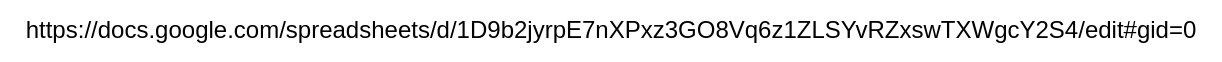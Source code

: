 <mxfile version="20.2.2" type="device" pages="8"><diagram id="0jR-OZ9wBQqp0ZgWWIqB" name="Database sizes"><mxGraphModel dx="1422" dy="790" grid="1" gridSize="10" guides="1" tooltips="1" connect="1" arrows="1" fold="1" page="1" pageScale="1" pageWidth="850" pageHeight="1100" math="0" shadow="0"><root><mxCell id="0"/><mxCell id="1" parent="0"/><mxCell id="JBbM9gTZ-LZH902RbjRc-1" value="https://docs.google.com/spreadsheets/d/1D9b2jyrpE7nXPxz3GO8Vq6z1ZLSYvRZxswTXWgcY2S4/edit#gid=0" style="text;html=1;align=center;verticalAlign=middle;resizable=0;points=[];autosize=1;strokeColor=none;fillColor=none;" parent="1" vertex="1"><mxGeometry y="80" width="610" height="30" as="geometry"/></mxCell></root></mxGraphModel></diagram><diagram id="lnxdm_pcfq1OGAOoqF5U" name="encryption flow"><mxGraphModel dx="1422" dy="790" grid="1" gridSize="10" guides="1" tooltips="1" connect="1" arrows="1" fold="1" page="1" pageScale="1" pageWidth="850" pageHeight="1100" math="0" shadow="0"><root><mxCell id="0"/><mxCell id="1" parent="0"/><mxCell id="0Tv8KRY-CtIs28pvCC3_-11" value="&lt;div&gt;Slice&lt;/div&gt;" style="edgeStyle=orthogonalEdgeStyle;rounded=0;orthogonalLoop=1;jettySize=auto;html=1;fontColor=#FFFFFF;" parent="1" source="0Tv8KRY-CtIs28pvCC3_-1" target="0Tv8KRY-CtIs28pvCC3_-9" edge="1"><mxGeometry relative="1" as="geometry"/></mxCell><mxCell id="q-pdfMlIVHaiyN6KBr7V-2" value="Slice" style="edgeStyle=orthogonalEdgeStyle;rounded=0;orthogonalLoop=1;jettySize=auto;html=1;entryX=0;entryY=0.5;entryDx=0;entryDy=0;exitX=0.5;exitY=1;exitDx=0;exitDy=0;" parent="1" source="0Tv8KRY-CtIs28pvCC3_-1" target="q-pdfMlIVHaiyN6KBr7V-1" edge="1"><mxGeometry relative="1" as="geometry"/></mxCell><mxCell id="q-pdfMlIVHaiyN6KBr7V-7" value="Slice" style="edgeStyle=orthogonalEdgeStyle;rounded=0;orthogonalLoop=1;jettySize=auto;html=1;entryX=0.5;entryY=1;entryDx=0;entryDy=0;endArrow=classic;endFill=1;exitX=0;exitY=0.5;exitDx=0;exitDy=0;" parent="1" source="0Tv8KRY-CtIs28pvCC3_-1" target="q-pdfMlIVHaiyN6KBr7V-5" edge="1"><mxGeometry relative="1" as="geometry"><Array as="points"><mxPoint x="20" y="260"/><mxPoint x="20" y="500"/><mxPoint x="660" y="500"/></Array></mxGeometry></mxCell><mxCell id="0Tv8KRY-CtIs28pvCC3_-1" value="&lt;div&gt;IEncryptedData&lt;/div&gt;" style="rounded=0;whiteSpace=wrap;html=1;fontColor=#FFFFFF;" parent="1" vertex="1"><mxGeometry x="40" y="240" width="120" height="40" as="geometry"/></mxCell><mxCell id="q-pdfMlIVHaiyN6KBr7V-6" style="edgeStyle=orthogonalEdgeStyle;rounded=0;orthogonalLoop=1;jettySize=auto;html=1;entryX=0;entryY=0.5;entryDx=0;entryDy=0;endArrow=none;endFill=0;" parent="1" source="0Tv8KRY-CtIs28pvCC3_-2" target="q-pdfMlIVHaiyN6KBr7V-5" edge="1"><mxGeometry relative="1" as="geometry"/></mxCell><mxCell id="0Tv8KRY-CtIs28pvCC3_-2" value="&lt;div&gt;Encrypted account data&lt;br&gt;&lt;/div&gt;" style="rounded=0;whiteSpace=wrap;html=1;fontColor=#FFFFFF;" parent="1" vertex="1"><mxGeometry x="440" y="240" width="120" height="40" as="geometry"/></mxCell><mxCell id="79iRGagRySBU1ebr-khd-7" style="edgeStyle=orthogonalEdgeStyle;rounded=0;orthogonalLoop=1;jettySize=auto;html=1;entryX=0.5;entryY=0;entryDx=0;entryDy=0;fontColor=#FFFFFF;" parent="1" source="0Tv8KRY-CtIs28pvCC3_-5" target="0Tv8KRY-CtIs28pvCC3_-9" edge="1"><mxGeometry relative="1" as="geometry"/></mxCell><mxCell id="0Tv8KRY-CtIs28pvCC3_-5" value="AES 256 CTR" style="rounded=1;whiteSpace=wrap;html=1;fontColor=#FFFFFF;" parent="1" vertex="1"><mxGeometry x="240" y="160" width="120" height="40" as="geometry"/></mxCell><mxCell id="0Tv8KRY-CtIs28pvCC3_-12" style="edgeStyle=orthogonalEdgeStyle;rounded=0;orthogonalLoop=1;jettySize=auto;html=1;entryX=0;entryY=0.5;entryDx=0;entryDy=0;fontColor=#FFFFFF;" parent="1" source="0Tv8KRY-CtIs28pvCC3_-9" target="0Tv8KRY-CtIs28pvCC3_-2" edge="1"><mxGeometry relative="1" as="geometry"/></mxCell><mxCell id="0Tv8KRY-CtIs28pvCC3_-9" value="Encrypt" style="rounded=1;whiteSpace=wrap;html=1;fontColor=#FFFFFF;" parent="1" vertex="1"><mxGeometry x="240" y="240" width="120" height="40" as="geometry"/></mxCell><mxCell id="0Tv8KRY-CtIs28pvCC3_-15" value="Store" style="edgeStyle=orthogonalEdgeStyle;rounded=0;orthogonalLoop=1;jettySize=auto;html=1;entryX=0.5;entryY=0;entryDx=0;entryDy=0;fontColor=#FFFFFF;" parent="1" source="0Tv8KRY-CtIs28pvCC3_-13" target="0Tv8KRY-CtIs28pvCC3_-2" edge="1"><mxGeometry relative="1" as="geometry"/></mxCell><mxCell id="79iRGagRySBU1ebr-khd-9" value="Salt" style="edgeStyle=orthogonalEdgeStyle;rounded=0;orthogonalLoop=1;jettySize=auto;html=1;entryX=0.75;entryY=0;entryDx=0;entryDy=0;fontColor=#FFFFFF;" parent="1" source="0Tv8KRY-CtIs28pvCC3_-13" target="0Tv8KRY-CtIs28pvCC3_-5" edge="1"><mxGeometry relative="1" as="geometry"><mxPoint x="320" y="60" as="targetPoint"/></mxGeometry></mxCell><mxCell id="0Tv8KRY-CtIs28pvCC3_-13" value="&lt;div&gt;Salt&lt;/div&gt;&lt;div&gt;(per IData)&lt;br&gt;&lt;/div&gt;" style="rounded=0;whiteSpace=wrap;html=1;fontColor=#FFFFFF;" parent="1" vertex="1"><mxGeometry x="440" y="40" width="120" height="40" as="geometry"/></mxCell><mxCell id="79iRGagRySBU1ebr-khd-8" value="Key" style="edgeStyle=orthogonalEdgeStyle;rounded=0;orthogonalLoop=1;jettySize=auto;html=1;entryX=0.25;entryY=0;entryDx=0;entryDy=0;fontColor=#FFFFFF;" parent="1" source="0Tv8KRY-CtIs28pvCC3_-18" target="0Tv8KRY-CtIs28pvCC3_-5" edge="1"><mxGeometry relative="1" as="geometry"><mxPoint x="280" y="60" as="targetPoint"/></mxGeometry></mxCell><mxCell id="0Tv8KRY-CtIs28pvCC3_-18" value="User secret" style="rounded=0;whiteSpace=wrap;html=1;fontColor=#FFFFFF;" parent="1" vertex="1"><mxGeometry x="40" y="40" width="120" height="40" as="geometry"/></mxCell><mxCell id="zUqYFEMRGiSaLk9crKAS-3" value="Store" style="edgeStyle=orthogonalEdgeStyle;rounded=0;orthogonalLoop=1;jettySize=auto;html=1;entryX=0.5;entryY=1;entryDx=0;entryDy=0;fontColor=#FFFFFF;" parent="1" source="zUqYFEMRGiSaLk9crKAS-1" target="0Tv8KRY-CtIs28pvCC3_-2" edge="1"><mxGeometry relative="1" as="geometry"/></mxCell><mxCell id="zUqYFEMRGiSaLk9crKAS-1" value="&lt;div&gt;Hash&lt;/div&gt;" style="rounded=0;whiteSpace=wrap;html=1;fontColor=#FFFFFF;" parent="1" vertex="1"><mxGeometry x="440" y="360" width="120" height="40" as="geometry"/></mxCell><mxCell id="q-pdfMlIVHaiyN6KBr7V-3" style="edgeStyle=orthogonalEdgeStyle;rounded=0;orthogonalLoop=1;jettySize=auto;html=1;" parent="1" source="q-pdfMlIVHaiyN6KBr7V-1" target="zUqYFEMRGiSaLk9crKAS-1" edge="1"><mxGeometry relative="1" as="geometry"/></mxCell><mxCell id="q-pdfMlIVHaiyN6KBr7V-1" value="SHA 256" style="rounded=1;whiteSpace=wrap;html=1;fontColor=#FFFFFF;" parent="1" vertex="1"><mxGeometry x="240" y="360" width="120" height="40" as="geometry"/></mxCell><mxCell id="q-pdfMlIVHaiyN6KBr7V-5" value="View data" style="rounded=0;whiteSpace=wrap;html=1;fontColor=#FFFFFF;" parent="1" vertex="1"><mxGeometry x="600" y="240" width="120" height="40" as="geometry"/></mxCell></root></mxGraphModel></diagram><diagram id="0d6kbK0XpXTSi12BERNG" name="encryption layers"><mxGraphModel dx="1422" dy="790" grid="1" gridSize="10" guides="1" tooltips="1" connect="1" arrows="1" fold="1" page="1" pageScale="1" pageWidth="850" pageHeight="1100" math="0" shadow="0"><root><mxCell id="0"/><mxCell id="1" parent="0"/><mxCell id="Y2837Et8cuCpFQd2nkJg-16" style="edgeStyle=orthogonalEdgeStyle;rounded=0;orthogonalLoop=1;jettySize=auto;html=1;entryX=0;entryY=0.5;entryDx=0;entryDy=0;endArrow=none;endFill=0;" edge="1" parent="1" source="Y2837Et8cuCpFQd2nkJg-1" target="Y2837Et8cuCpFQd2nkJg-15"><mxGeometry relative="1" as="geometry"/></mxCell><mxCell id="Y2837Et8cuCpFQd2nkJg-1" value="Folder" style="rounded=0;whiteSpace=wrap;html=1;fontColor=#FFFFFF;" vertex="1" parent="1"><mxGeometry x="40" y="80" width="120" height="40" as="geometry"/></mxCell><mxCell id="Y2837Et8cuCpFQd2nkJg-2" value="Item" style="rounded=0;whiteSpace=wrap;html=1;fontColor=#FFFFFF;" vertex="1" parent="1"><mxGeometry x="40" y="520" width="120" height="40" as="geometry"/></mxCell><mxCell id="99YrjwGE8NIDEFauMiYe-23" style="edgeStyle=orthogonalEdgeStyle;rounded=0;orthogonalLoop=1;jettySize=auto;html=1;entryX=1;entryY=0.5;entryDx=0;entryDy=0;fontSize=12;endArrow=classic;endFill=1;exitX=1;exitY=0.5;exitDx=0;exitDy=0;" edge="1" parent="1" source="Y2837Et8cuCpFQd2nkJg-4" target="99YrjwGE8NIDEFauMiYe-11"><mxGeometry relative="1" as="geometry"><Array as="points"><mxPoint x="560" y="100"/><mxPoint x="560" y="340"/></Array></mxGeometry></mxCell><mxCell id="99YrjwGE8NIDEFauMiYe-30" style="edgeStyle=orthogonalEdgeStyle;rounded=0;orthogonalLoop=1;jettySize=auto;html=1;entryX=1;entryY=0.5;entryDx=0;entryDy=0;fontSize=12;endArrow=classic;endFill=1;exitX=1;exitY=0.5;exitDx=0;exitDy=0;" edge="1" parent="1" source="Y2837Et8cuCpFQd2nkJg-4" target="99YrjwGE8NIDEFauMiYe-24"><mxGeometry relative="1" as="geometry"><Array as="points"><mxPoint x="560" y="100"/><mxPoint x="560" y="620"/></Array></mxGeometry></mxCell><mxCell id="Y2837Et8cuCpFQd2nkJg-4" value="AES CTR" style="rounded=1;whiteSpace=wrap;html=1;fontColor=#FFFFFF;" vertex="1" parent="1"><mxGeometry x="400" y="80" width="120" height="40" as="geometry"/></mxCell><mxCell id="Y2837Et8cuCpFQd2nkJg-7" style="edgeStyle=orthogonalEdgeStyle;rounded=0;orthogonalLoop=1;jettySize=auto;html=1;entryX=0.5;entryY=0;entryDx=0;entryDy=0;" edge="1" parent="1" source="Y2837Et8cuCpFQd2nkJg-6" target="Y2837Et8cuCpFQd2nkJg-4"><mxGeometry relative="1" as="geometry"/></mxCell><mxCell id="Y2837Et8cuCpFQd2nkJg-18" style="edgeStyle=orthogonalEdgeStyle;rounded=0;orthogonalLoop=1;jettySize=auto;html=1;entryX=0.5;entryY=0;entryDx=0;entryDy=0;endArrow=none;endFill=0;dashed=1;" edge="1" parent="1" source="Y2837Et8cuCpFQd2nkJg-6" target="Y2837Et8cuCpFQd2nkJg-1"><mxGeometry relative="1" as="geometry"/></mxCell><mxCell id="Y2837Et8cuCpFQd2nkJg-6" value="User key " style="rounded=0;whiteSpace=wrap;html=1;fontColor=#FFFFFF;" vertex="1" parent="1"><mxGeometry x="400" width="120" height="40" as="geometry"/></mxCell><mxCell id="Y2837Et8cuCpFQd2nkJg-17" style="edgeStyle=orthogonalEdgeStyle;rounded=0;orthogonalLoop=1;jettySize=auto;html=1;entryX=0;entryY=0.5;entryDx=0;entryDy=0;" edge="1" parent="1" source="Y2837Et8cuCpFQd2nkJg-15" target="Y2837Et8cuCpFQd2nkJg-4"><mxGeometry relative="1" as="geometry"/></mxCell><mxCell id="Y2837Et8cuCpFQd2nkJg-15" value="Salt" style="rounded=0;whiteSpace=wrap;html=1;fontColor=#FFFFFF;" vertex="1" parent="1"><mxGeometry x="200" y="80" width="120" height="40" as="geometry"/></mxCell><mxCell id="99YrjwGE8NIDEFauMiYe-2" value="Folder" style="rounded=0;whiteSpace=wrap;html=1;fontColor=#FFFFFF;" vertex="1" parent="1"><mxGeometry x="40" y="240" width="120" height="40" as="geometry"/></mxCell><mxCell id="99YrjwGE8NIDEFauMiYe-18" value="Set ID to IV" style="edgeStyle=orthogonalEdgeStyle;rounded=0;orthogonalLoop=1;jettySize=auto;html=1;entryX=0.5;entryY=0;entryDx=0;entryDy=0;fontSize=12;endArrow=classic;endFill=1;" edge="1" parent="1" source="99YrjwGE8NIDEFauMiYe-10" target="99YrjwGE8NIDEFauMiYe-11"><mxGeometry relative="1" as="geometry"/></mxCell><mxCell id="99YrjwGE8NIDEFauMiYe-10" value="ID" style="rounded=0;whiteSpace=wrap;html=1;fontColor=#FFFFFF;" vertex="1" parent="1"><mxGeometry x="200" y="240" width="120" height="40" as="geometry"/></mxCell><mxCell id="99YrjwGE8NIDEFauMiYe-19" value="Cipher" style="edgeStyle=orthogonalEdgeStyle;rounded=0;orthogonalLoop=1;jettySize=auto;html=1;entryX=1;entryY=0.5;entryDx=0;entryDy=0;fontSize=12;endArrow=classic;endFill=1;" edge="1" parent="1" source="99YrjwGE8NIDEFauMiYe-11" target="99YrjwGE8NIDEFauMiYe-16"><mxGeometry relative="1" as="geometry"/></mxCell><mxCell id="99YrjwGE8NIDEFauMiYe-11" value="&lt;div&gt;AES CTR&lt;/div&gt;&lt;div&gt;(modified)&lt;br&gt;&lt;/div&gt;" style="rounded=1;whiteSpace=wrap;html=1;fontColor=#FFFFFF;" vertex="1" parent="1"><mxGeometry x="400" y="320" width="120" height="40" as="geometry"/></mxCell><mxCell id="99YrjwGE8NIDEFauMiYe-15" style="edgeStyle=orthogonalEdgeStyle;rounded=0;orthogonalLoop=1;jettySize=auto;html=1;entryX=0;entryY=0.5;entryDx=0;entryDy=0;endArrow=none;endFill=0;exitX=1;exitY=0.5;exitDx=0;exitDy=0;" edge="1" parent="1" source="99YrjwGE8NIDEFauMiYe-2" target="99YrjwGE8NIDEFauMiYe-10"><mxGeometry relative="1" as="geometry"><mxPoint x="170" y="270" as="sourcePoint"/><mxPoint x="210" y="270" as="targetPoint"/></mxGeometry></mxCell><mxCell id="99YrjwGE8NIDEFauMiYe-16" value="Sens data" style="rounded=0;whiteSpace=wrap;html=1;fontColor=#FFFFFF;" vertex="1" parent="1"><mxGeometry x="200" y="320" width="120" height="40" as="geometry"/></mxCell><mxCell id="99YrjwGE8NIDEFauMiYe-17" style="edgeStyle=orthogonalEdgeStyle;rounded=0;orthogonalLoop=1;jettySize=auto;html=1;entryX=0;entryY=0.5;entryDx=0;entryDy=0;endArrow=none;endFill=0;exitX=1;exitY=0.5;exitDx=0;exitDy=0;" edge="1" parent="1" source="99YrjwGE8NIDEFauMiYe-2" target="99YrjwGE8NIDEFauMiYe-16"><mxGeometry relative="1" as="geometry"><mxPoint x="170" y="270" as="sourcePoint"/><mxPoint x="210" y="350" as="targetPoint"/></mxGeometry></mxCell><mxCell id="99YrjwGE8NIDEFauMiYe-22" value="&lt;font style=&quot;font-size: 12px;&quot;&gt;Contains&lt;/font&gt;" style="edgeStyle=orthogonalEdgeStyle;rounded=0;orthogonalLoop=1;jettySize=auto;html=1;entryX=0.5;entryY=0;entryDx=0;entryDy=0;endArrow=none;endFill=0;exitX=0.5;exitY=1;exitDx=0;exitDy=0;" edge="1" parent="1" source="99YrjwGE8NIDEFauMiYe-2" target="Y2837Et8cuCpFQd2nkJg-2"><mxGeometry relative="1" as="geometry"><mxPoint x="170" y="270" as="sourcePoint"/><mxPoint x="210" y="430" as="targetPoint"/></mxGeometry></mxCell><mxCell id="99YrjwGE8NIDEFauMiYe-31" value="Cipher" style="edgeStyle=orthogonalEdgeStyle;rounded=0;orthogonalLoop=1;jettySize=auto;html=1;entryX=1;entryY=0.5;entryDx=0;entryDy=0;fontSize=12;endArrow=classic;endFill=1;" edge="1" parent="1" source="99YrjwGE8NIDEFauMiYe-24" target="99YrjwGE8NIDEFauMiYe-26"><mxGeometry relative="1" as="geometry"/></mxCell><mxCell id="99YrjwGE8NIDEFauMiYe-24" value="&lt;div&gt;AES CTR&lt;/div&gt;&lt;div&gt;(modified)&lt;br&gt;&lt;/div&gt;" style="rounded=1;whiteSpace=wrap;html=1;fontColor=#FFFFFF;" vertex="1" parent="1"><mxGeometry x="400" y="600" width="120" height="40" as="geometry"/></mxCell><mxCell id="99YrjwGE8NIDEFauMiYe-29" value="Set ID to IV" style="edgeStyle=orthogonalEdgeStyle;rounded=0;orthogonalLoop=1;jettySize=auto;html=1;entryX=0.5;entryY=0;entryDx=0;entryDy=0;fontSize=12;endArrow=classic;endFill=1;" edge="1" parent="1" source="99YrjwGE8NIDEFauMiYe-25" target="99YrjwGE8NIDEFauMiYe-24"><mxGeometry relative="1" as="geometry"/></mxCell><mxCell id="99YrjwGE8NIDEFauMiYe-25" value="ID" style="rounded=0;whiteSpace=wrap;html=1;fontColor=#FFFFFF;" vertex="1" parent="1"><mxGeometry x="200" y="520" width="120" height="40" as="geometry"/></mxCell><mxCell id="99YrjwGE8NIDEFauMiYe-26" value="Sens data" style="rounded=0;whiteSpace=wrap;html=1;fontColor=#FFFFFF;" vertex="1" parent="1"><mxGeometry x="200" y="600" width="120" height="40" as="geometry"/></mxCell><mxCell id="99YrjwGE8NIDEFauMiYe-27" style="edgeStyle=orthogonalEdgeStyle;rounded=0;orthogonalLoop=1;jettySize=auto;html=1;endArrow=none;endFill=0;exitX=1;exitY=0.5;exitDx=0;exitDy=0;entryX=0;entryY=0.5;entryDx=0;entryDy=0;" edge="1" parent="1" source="Y2837Et8cuCpFQd2nkJg-2" target="99YrjwGE8NIDEFauMiYe-25"><mxGeometry relative="1" as="geometry"><mxPoint x="170" y="270" as="sourcePoint"/><mxPoint x="170" y="470" as="targetPoint"/></mxGeometry></mxCell><mxCell id="99YrjwGE8NIDEFauMiYe-28" style="edgeStyle=orthogonalEdgeStyle;rounded=0;orthogonalLoop=1;jettySize=auto;html=1;endArrow=none;endFill=0;exitX=1;exitY=0.5;exitDx=0;exitDy=0;entryX=0;entryY=0.5;entryDx=0;entryDy=0;" edge="1" parent="1" source="Y2837Et8cuCpFQd2nkJg-2" target="99YrjwGE8NIDEFauMiYe-26"><mxGeometry relative="1" as="geometry"><mxPoint x="170" y="550" as="sourcePoint"/><mxPoint x="210" y="550" as="targetPoint"/></mxGeometry></mxCell></root></mxGraphModel></diagram><diagram id="NGbcsZ9AYcM4rFjQ1LnI" name="folder hashing and encryption"><mxGraphModel dx="1422" dy="790" grid="1" gridSize="10" guides="1" tooltips="1" connect="1" arrows="1" fold="1" page="1" pageScale="1" pageWidth="850" pageHeight="1100" math="0" shadow="0"><root><mxCell id="0"/><mxCell id="1" parent="0"/><mxCell id="4Ex_AbkYsJuUOvj5132n-26" style="edgeStyle=orthogonalEdgeStyle;rounded=0;orthogonalLoop=1;jettySize=auto;html=1;entryX=0.5;entryY=0;entryDx=0;entryDy=0;endArrow=classic;endFill=1;" parent="1" source="4Ex_AbkYsJuUOvj5132n-4" target="4Ex_AbkYsJuUOvj5132n-22" edge="1"><mxGeometry relative="1" as="geometry"/></mxCell><mxCell id="4Ex_AbkYsJuUOvj5132n-27" style="edgeStyle=orthogonalEdgeStyle;rounded=0;orthogonalLoop=1;jettySize=auto;html=1;entryX=0.5;entryY=0;entryDx=0;entryDy=0;endArrow=classic;endFill=1;exitX=0.5;exitY=1;exitDx=0;exitDy=0;" parent="1" source="4Ex_AbkYsJuUOvj5132n-4" target="4Ex_AbkYsJuUOvj5132n-23" edge="1"><mxGeometry relative="1" as="geometry"/></mxCell><mxCell id="4Ex_AbkYsJuUOvj5132n-28" style="edgeStyle=orthogonalEdgeStyle;rounded=0;orthogonalLoop=1;jettySize=auto;html=1;endArrow=classic;endFill=1;exitX=0.5;exitY=1;exitDx=0;exitDy=0;" parent="1" source="4Ex_AbkYsJuUOvj5132n-4" target="4Ex_AbkYsJuUOvj5132n-24" edge="1"><mxGeometry relative="1" as="geometry"/></mxCell><mxCell id="4Ex_AbkYsJuUOvj5132n-29" style="edgeStyle=orthogonalEdgeStyle;rounded=0;orthogonalLoop=1;jettySize=auto;html=1;entryX=0.5;entryY=0;entryDx=0;entryDy=0;endArrow=classic;endFill=1;exitX=0.5;exitY=1;exitDx=0;exitDy=0;" parent="1" source="4Ex_AbkYsJuUOvj5132n-4" target="4Ex_AbkYsJuUOvj5132n-21" edge="1"><mxGeometry relative="1" as="geometry"/></mxCell><mxCell id="4Ex_AbkYsJuUOvj5132n-30" style="edgeStyle=orthogonalEdgeStyle;rounded=0;orthogonalLoop=1;jettySize=auto;html=1;entryX=0.5;entryY=0;entryDx=0;entryDy=0;endArrow=classic;endFill=1;exitX=0.5;exitY=1;exitDx=0;exitDy=0;" parent="1" source="4Ex_AbkYsJuUOvj5132n-4" target="4Ex_AbkYsJuUOvj5132n-25" edge="1"><mxGeometry relative="1" as="geometry"/></mxCell><mxCell id="4Ex_AbkYsJuUOvj5132n-40" value="&lt;div style=&quot;font-size: 12px;&quot;&gt;Hash only itself&lt;/div&gt;" style="edgeStyle=orthogonalEdgeStyle;rounded=0;orthogonalLoop=1;jettySize=auto;html=1;entryX=1;entryY=0.5;entryDx=0;entryDy=0;endArrow=classic;endFill=1;fontSize=12;" parent="1" source="4Ex_AbkYsJuUOvj5132n-4" target="4Ex_AbkYsJuUOvj5132n-39" edge="1"><mxGeometry relative="1" as="geometry"/></mxCell><mxCell id="4Ex_AbkYsJuUOvj5132n-42" value="&lt;div&gt;Encrypt items&lt;/div&gt;&lt;div&gt;recursively&lt;br&gt;&lt;/div&gt;" style="edgeStyle=orthogonalEdgeStyle;rounded=0;orthogonalLoop=1;jettySize=auto;html=1;entryX=0;entryY=0.5;entryDx=0;entryDy=0;fontSize=12;endArrow=classic;endFill=1;" parent="1" source="4Ex_AbkYsJuUOvj5132n-4" target="4Ex_AbkYsJuUOvj5132n-41" edge="1"><mxGeometry relative="1" as="geometry"/></mxCell><mxCell id="4Ex_AbkYsJuUOvj5132n-4" value="DataFolder (root)" style="rounded=0;whiteSpace=wrap;html=1;fontColor=#FFFFFF;" parent="1" vertex="1"><mxGeometry x="360" y="40" width="120" height="40" as="geometry"/></mxCell><mxCell id="4Ex_AbkYsJuUOvj5132n-51" style="rounded=0;orthogonalLoop=1;jettySize=auto;html=1;entryX=0;entryY=1;entryDx=0;entryDy=0;fontSize=12;endArrow=classic;endFill=1;fillColor=#60a917;strokeColor=#2D7600;" parent="1" source="4Ex_AbkYsJuUOvj5132n-10" target="4Ex_AbkYsJuUOvj5132n-36" edge="1"><mxGeometry relative="1" as="geometry"/></mxCell><mxCell id="4Ex_AbkYsJuUOvj5132n-52" style="edgeStyle=none;rounded=0;orthogonalLoop=1;jettySize=auto;html=1;entryX=0;entryY=1;entryDx=0;entryDy=0;fontSize=12;endArrow=classic;endFill=1;fillColor=#60a917;strokeColor=#2D7600;" parent="1" source="4Ex_AbkYsJuUOvj5132n-10" target="4Ex_AbkYsJuUOvj5132n-33" edge="1"><mxGeometry relative="1" as="geometry"/></mxCell><mxCell id="4Ex_AbkYsJuUOvj5132n-53" style="edgeStyle=none;rounded=0;orthogonalLoop=1;jettySize=auto;html=1;entryX=0;entryY=1;entryDx=0;entryDy=0;fontSize=12;endArrow=classic;endFill=1;fillColor=#60a917;strokeColor=#2D7600;" parent="1" source="4Ex_AbkYsJuUOvj5132n-10" target="4Ex_AbkYsJuUOvj5132n-24" edge="1"><mxGeometry relative="1" as="geometry"/></mxCell><mxCell id="4Ex_AbkYsJuUOvj5132n-54" style="edgeStyle=none;rounded=0;orthogonalLoop=1;jettySize=auto;html=1;entryX=0;entryY=1;entryDx=0;entryDy=0;fontSize=12;endArrow=classic;endFill=1;fillColor=#60a917;strokeColor=#2D7600;" parent="1" source="4Ex_AbkYsJuUOvj5132n-10" target="4Ex_AbkYsJuUOvj5132n-23" edge="1"><mxGeometry relative="1" as="geometry"/></mxCell><mxCell id="4Ex_AbkYsJuUOvj5132n-55" style="edgeStyle=none;rounded=0;orthogonalLoop=1;jettySize=auto;html=1;entryX=0.5;entryY=1;entryDx=0;entryDy=0;fontSize=12;endArrow=classic;endFill=1;fillColor=#60a917;strokeColor=#2D7600;" parent="1" source="4Ex_AbkYsJuUOvj5132n-10" target="4Ex_AbkYsJuUOvj5132n-22" edge="1"><mxGeometry relative="1" as="geometry"/></mxCell><mxCell id="4Ex_AbkYsJuUOvj5132n-56" style="edgeStyle=none;rounded=0;orthogonalLoop=1;jettySize=auto;html=1;entryX=1;entryY=1;entryDx=0;entryDy=0;fontSize=12;endArrow=classic;endFill=1;fillColor=#60a917;strokeColor=#2D7600;" parent="1" source="4Ex_AbkYsJuUOvj5132n-10" target="4Ex_AbkYsJuUOvj5132n-21" edge="1"><mxGeometry relative="1" as="geometry"/></mxCell><mxCell id="4Ex_AbkYsJuUOvj5132n-57" style="edgeStyle=none;rounded=0;orthogonalLoop=1;jettySize=auto;html=1;entryX=1;entryY=1;entryDx=0;entryDy=0;fontSize=12;endArrow=classic;endFill=1;fillColor=#60a917;strokeColor=#2D7600;" parent="1" source="4Ex_AbkYsJuUOvj5132n-10" target="4Ex_AbkYsJuUOvj5132n-31" edge="1"><mxGeometry relative="1" as="geometry"/></mxCell><mxCell id="4Ex_AbkYsJuUOvj5132n-58" style="edgeStyle=none;rounded=0;orthogonalLoop=1;jettySize=auto;html=1;entryX=0;entryY=1;entryDx=0;entryDy=0;fontSize=12;endArrow=classic;endFill=1;fillColor=#60a917;strokeColor=#2D7600;" parent="1" source="4Ex_AbkYsJuUOvj5132n-10" target="4Ex_AbkYsJuUOvj5132n-25" edge="1"><mxGeometry relative="1" as="geometry"/></mxCell><mxCell id="4Ex_AbkYsJuUOvj5132n-59" style="edgeStyle=none;rounded=0;orthogonalLoop=1;jettySize=auto;html=1;entryX=0;entryY=1;entryDx=0;entryDy=0;fontSize=12;endArrow=classic;endFill=1;fillColor=#60a917;strokeColor=#2D7600;strokeWidth=3;" parent="1" source="4Ex_AbkYsJuUOvj5132n-10" target="4Ex_AbkYsJuUOvj5132n-4" edge="1"><mxGeometry relative="1" as="geometry"><Array as="points"><mxPoint x="350" y="280"/><mxPoint x="340" y="140"/></Array></mxGeometry></mxCell><mxCell id="4Ex_AbkYsJuUOvj5132n-10" value="Encrypt" style="rounded=1;whiteSpace=wrap;html=1;fontColor=#FFFFFF;" parent="1" vertex="1"><mxGeometry x="360" y="470" width="120" height="40" as="geometry"/></mxCell><mxCell id="4Ex_AbkYsJuUOvj5132n-32" style="edgeStyle=orthogonalEdgeStyle;rounded=0;orthogonalLoop=1;jettySize=auto;html=1;entryX=0.5;entryY=0;entryDx=0;entryDy=0;endArrow=classic;endFill=1;" parent="1" source="4Ex_AbkYsJuUOvj5132n-21" target="4Ex_AbkYsJuUOvj5132n-31" edge="1"><mxGeometry relative="1" as="geometry"/></mxCell><mxCell id="4Ex_AbkYsJuUOvj5132n-21" value="DataFolder" style="rounded=0;whiteSpace=wrap;html=1;fontColor=#FFFFFF;" parent="1" vertex="1"><mxGeometry x="200" y="160" width="120" height="40" as="geometry"/></mxCell><mxCell id="4Ex_AbkYsJuUOvj5132n-22" value="IEncryptedData" style="rounded=0;whiteSpace=wrap;html=1;fontColor=#FFFFFF;" parent="1" vertex="1"><mxGeometry x="360" y="160" width="120" height="40" as="geometry"/></mxCell><mxCell id="4Ex_AbkYsJuUOvj5132n-23" value="IEncryptedData" style="rounded=0;whiteSpace=wrap;html=1;fontColor=#FFFFFF;" parent="1" vertex="1"><mxGeometry x="520" y="160" width="120" height="40" as="geometry"/></mxCell><mxCell id="4Ex_AbkYsJuUOvj5132n-34" style="edgeStyle=orthogonalEdgeStyle;rounded=0;orthogonalLoop=1;jettySize=auto;html=1;entryX=0.5;entryY=0;entryDx=0;entryDy=0;endArrow=classic;endFill=1;" parent="1" source="4Ex_AbkYsJuUOvj5132n-24" target="4Ex_AbkYsJuUOvj5132n-33" edge="1"><mxGeometry relative="1" as="geometry"/></mxCell><mxCell id="4Ex_AbkYsJuUOvj5132n-24" value="DataFolder" style="rounded=0;whiteSpace=wrap;html=1;fontColor=#FFFFFF;" parent="1" vertex="1"><mxGeometry x="680" y="160" width="120" height="40" as="geometry"/></mxCell><mxCell id="4Ex_AbkYsJuUOvj5132n-25" value="IEncryptedData" style="rounded=0;whiteSpace=wrap;html=1;fontColor=#FFFFFF;" parent="1" vertex="1"><mxGeometry x="40" y="160" width="120" height="40" as="geometry"/></mxCell><mxCell id="4Ex_AbkYsJuUOvj5132n-31" value="IEncryptedData" style="rounded=0;whiteSpace=wrap;html=1;fontColor=#FFFFFF;" parent="1" vertex="1"><mxGeometry x="200" y="240" width="120" height="40" as="geometry"/></mxCell><mxCell id="4Ex_AbkYsJuUOvj5132n-37" style="edgeStyle=orthogonalEdgeStyle;rounded=0;orthogonalLoop=1;jettySize=auto;html=1;entryX=0.5;entryY=0;entryDx=0;entryDy=0;endArrow=classic;endFill=1;" parent="1" source="4Ex_AbkYsJuUOvj5132n-33" target="4Ex_AbkYsJuUOvj5132n-36" edge="1"><mxGeometry relative="1" as="geometry"/></mxCell><mxCell id="4Ex_AbkYsJuUOvj5132n-33" value="DataFolder" style="rounded=0;whiteSpace=wrap;html=1;fontColor=#FFFFFF;" parent="1" vertex="1"><mxGeometry x="680" y="240" width="120" height="40" as="geometry"/></mxCell><mxCell id="4Ex_AbkYsJuUOvj5132n-36" value="IEncryptedData" style="rounded=0;whiteSpace=wrap;html=1;fontColor=#FFFFFF;" parent="1" vertex="1"><mxGeometry x="680" y="320" width="120" height="40" as="geometry"/></mxCell><mxCell id="4Ex_AbkYsJuUOvj5132n-39" value="Hash" style="rounded=0;whiteSpace=wrap;html=1;fontColor=#FFFFFF;" parent="1" vertex="1"><mxGeometry x="80" y="40" width="120" height="40" as="geometry"/></mxCell><mxCell id="4Ex_AbkYsJuUOvj5132n-50" style="edgeStyle=orthogonalEdgeStyle;rounded=0;orthogonalLoop=1;jettySize=auto;html=1;entryX=1;entryY=0.5;entryDx=0;entryDy=0;fontSize=12;endArrow=classic;endFill=1;" parent="1" source="4Ex_AbkYsJuUOvj5132n-41" target="4Ex_AbkYsJuUOvj5132n-10" edge="1"><mxGeometry relative="1" as="geometry"><Array as="points"><mxPoint x="830" y="60"/><mxPoint x="830" y="490"/></Array></mxGeometry></mxCell><mxCell id="4Ex_AbkYsJuUOvj5132n-41" value="Salt" style="rounded=0;whiteSpace=wrap;html=1;fontColor=#FFFFFF;" parent="1" vertex="1"><mxGeometry x="640" y="40" width="120" height="40" as="geometry"/></mxCell><mxCell id="pywrz2S3gbXFAtNJoNnk-1" value="&lt;div align=&quot;justify&quot;&gt;NOTE: hash ALWAYS computes from raw (not encrypted) data&lt;/div&gt;" style="text;html=1;align=center;verticalAlign=middle;resizable=0;points=[];autosize=1;strokeColor=none;fillColor=none;fontSize=12;" parent="1" vertex="1"><mxGeometry width="360" height="30" as="geometry"/></mxCell></root></mxGraphModel></diagram><diagram id="JrP6DUayIy2TuXrX6jQS" name="Encrypted data"><mxGraphModel dx="1422" dy="790" grid="1" gridSize="10" guides="1" tooltips="1" connect="1" arrows="1" fold="1" page="1" pageScale="1" pageWidth="850" pageHeight="1100" math="0" shadow="0"><root><mxCell id="0"/><mxCell id="1" parent="0"/><mxCell id="b30_117mNofZZ1XKkhct-4" value="AccountData" style="swimlane;fontStyle=0;childLayout=stackLayout;horizontal=1;startSize=26;fillColor=none;horizontalStack=0;resizeParent=1;resizeParentMax=0;resizeLast=0;collapsible=1;marginBottom=0;fontColor=#FFFFFF;" parent="1" vertex="1"><mxGeometry x="80" y="400" width="160" height="130" as="geometry"/></mxCell><mxCell id="b30_117mNofZZ1XKkhct-9" value="Name" style="text;strokeColor=none;fillColor=none;align=left;verticalAlign=top;spacingLeft=4;spacingRight=4;overflow=hidden;rotatable=0;points=[[0,0.5],[1,0.5]];portConstraint=eastwest;fontColor=#FFFFFF;" parent="b30_117mNofZZ1XKkhct-4" vertex="1"><mxGeometry y="26" width="160" height="26" as="geometry"/></mxCell><mxCell id="b30_117mNofZZ1XKkhct-5" value="Login [E]" style="text;align=left;verticalAlign=top;spacingLeft=4;spacingRight=4;overflow=hidden;rotatable=0;points=[[0,0.5],[1,0.5]];portConstraint=eastwest;fillColor=none;fontColor=#66B2FF;" parent="b30_117mNofZZ1XKkhct-4" vertex="1"><mxGeometry y="52" width="160" height="26" as="geometry"/></mxCell><mxCell id="b30_117mNofZZ1XKkhct-6" value="Password [E]" style="text;align=left;verticalAlign=top;spacingLeft=4;spacingRight=4;overflow=hidden;rotatable=0;points=[[0,0.5],[1,0.5]];portConstraint=eastwest;fillColor=none;fontColor=#66B2FF;" parent="b30_117mNofZZ1XKkhct-4" vertex="1"><mxGeometry y="78" width="160" height="26" as="geometry"/></mxCell><mxCell id="b30_117mNofZZ1XKkhct-7" value="Description" style="text;strokeColor=none;fillColor=none;align=left;verticalAlign=top;spacingLeft=4;spacingRight=4;overflow=hidden;rotatable=0;points=[[0,0.5],[1,0.5]];portConstraint=eastwest;fontColor=#FFFFFF;" parent="b30_117mNofZZ1XKkhct-4" vertex="1"><mxGeometry y="104" width="160" height="26" as="geometry"/></mxCell><mxCell id="b30_117mNofZZ1XKkhct-19" style="edgeStyle=orthogonalEdgeStyle;rounded=0;orthogonalLoop=1;jettySize=auto;html=1;entryX=0.5;entryY=0;entryDx=0;entryDy=0;fontColor=#66B2FF;" parent="1" source="b30_117mNofZZ1XKkhct-10" target="b30_117mNofZZ1XKkhct-16" edge="1"><mxGeometry relative="1" as="geometry"/></mxCell><mxCell id="b30_117mNofZZ1XKkhct-10" value="IData" style="swimlane;fontStyle=0;childLayout=stackLayout;horizontal=1;startSize=26;fillColor=none;horizontalStack=0;resizeParent=1;resizeParentMax=0;resizeLast=0;collapsible=1;marginBottom=0;fontColor=#33FF33;" parent="1" vertex="1"><mxGeometry x="80" width="160" height="130" as="geometry"/></mxCell><mxCell id="UWjaHZpIBkSfIlXWcNL2-1" value="DataType (const)" style="text;strokeColor=none;fillColor=none;align=left;verticalAlign=top;spacingLeft=4;spacingRight=4;overflow=hidden;rotatable=0;points=[[0,0.5],[1,0.5]];portConstraint=eastwest;fontColor=#FFFFFF;" parent="b30_117mNofZZ1XKkhct-10" vertex="1"><mxGeometry y="26" width="160" height="26" as="geometry"/></mxCell><mxCell id="b30_117mNofZZ1XKkhct-11" value="Id" style="text;strokeColor=none;fillColor=none;align=left;verticalAlign=top;spacingLeft=4;spacingRight=4;overflow=hidden;rotatable=0;points=[[0,0.5],[1,0.5]];portConstraint=eastwest;fontColor=#FFFFFF;flipH=1;flipV=1;" parent="b30_117mNofZZ1XKkhct-10" vertex="1"><mxGeometry y="52" width="160" height="26" as="geometry"/></mxCell><mxCell id="b30_117mNofZZ1XKkhct-14" value="Parent" style="text;strokeColor=none;fillColor=none;align=left;verticalAlign=top;spacingLeft=4;spacingRight=4;overflow=hidden;rotatable=0;points=[[0,0.5],[1,0.5]];portConstraint=eastwest;fontColor=#FFFFFF;" parent="b30_117mNofZZ1XKkhct-10" vertex="1"><mxGeometry y="78" width="160" height="26" as="geometry"/></mxCell><mxCell id="QBJDyHPJbhhy37YhERGV-7" value="TimeStamp" style="text;strokeColor=none;fillColor=none;align=left;verticalAlign=top;spacingLeft=4;spacingRight=4;overflow=hidden;rotatable=0;points=[[0,0.5],[1,0.5]];portConstraint=eastwest;fontColor=#FFFFFF;" parent="b30_117mNofZZ1XKkhct-10" vertex="1"><mxGeometry y="104" width="160" height="26" as="geometry"/></mxCell><mxCell id="b30_117mNofZZ1XKkhct-20" style="edgeStyle=orthogonalEdgeStyle;rounded=0;orthogonalLoop=1;jettySize=auto;html=1;entryX=0.5;entryY=0;entryDx=0;entryDy=0;fontColor=#66B2FF;" parent="1" source="b30_117mNofZZ1XKkhct-16" target="b30_117mNofZZ1XKkhct-4" edge="1"><mxGeometry relative="1" as="geometry"/></mxCell><mxCell id="QBJDyHPJbhhy37YhERGV-9" style="edgeStyle=orthogonalEdgeStyle;rounded=0;orthogonalLoop=1;jettySize=auto;html=1;entryX=0.5;entryY=0;entryDx=0;entryDy=0;fontColor=#FFFFFF;exitX=0.5;exitY=1;exitDx=0;exitDy=0;" parent="1" source="b30_117mNofZZ1XKkhct-16" target="QBJDyHPJbhhy37YhERGV-1" edge="1"><mxGeometry relative="1" as="geometry"/></mxCell><mxCell id="b30_117mNofZZ1XKkhct-16" value="IEncryptedData" style="swimlane;fontStyle=0;childLayout=stackLayout;horizontal=1;startSize=26;fillColor=none;horizontalStack=0;resizeParent=1;resizeParentMax=0;resizeLast=0;collapsible=1;marginBottom=0;fontColor=#33FF33;" parent="1" vertex="1"><mxGeometry x="80" y="200" width="160" height="104" as="geometry"/></mxCell><mxCell id="QBJDyHPJbhhy37YhERGV-8" value="IsEncrypted" style="text;strokeColor=none;fillColor=none;align=left;verticalAlign=top;spacingLeft=4;spacingRight=4;overflow=hidden;rotatable=0;points=[[0,0.5],[1,0.5]];portConstraint=eastwest;fontColor=#FFFFFF;" parent="b30_117mNofZZ1XKkhct-16" vertex="1"><mxGeometry y="26" width="160" height="26" as="geometry"/></mxCell><mxCell id="b30_117mNofZZ1XKkhct-17" value="Salt" style="text;strokeColor=none;fillColor=none;align=left;verticalAlign=top;spacingLeft=4;spacingRight=4;overflow=hidden;rotatable=0;points=[[0,0.5],[1,0.5]];portConstraint=eastwest;fontColor=#FFFFFF;" parent="b30_117mNofZZ1XKkhct-16" vertex="1"><mxGeometry y="52" width="160" height="26" as="geometry"/></mxCell><mxCell id="JstCCFAMWpf96RGzjESz-1" value="HMAC" style="text;strokeColor=none;fillColor=none;align=left;verticalAlign=top;spacingLeft=4;spacingRight=4;overflow=hidden;rotatable=0;points=[[0,0.5],[1,0.5]];portConstraint=eastwest;fontColor=#FFFFFF;" parent="b30_117mNofZZ1XKkhct-16" vertex="1"><mxGeometry y="78" width="160" height="26" as="geometry"/></mxCell><mxCell id="QBJDyHPJbhhy37YhERGV-1" value="DataFolder" style="swimlane;fontStyle=0;childLayout=stackLayout;horizontal=1;startSize=26;fillColor=none;horizontalStack=0;resizeParent=1;resizeParentMax=0;resizeLast=0;collapsible=1;marginBottom=0;fontColor=#FFFFFF;" parent="1" vertex="1"><mxGeometry x="280" y="400" width="160" height="104" as="geometry"/></mxCell><mxCell id="QBJDyHPJbhhy37YhERGV-2" value="Name" style="text;strokeColor=none;fillColor=none;align=left;verticalAlign=top;spacingLeft=4;spacingRight=4;overflow=hidden;rotatable=0;points=[[0,0.5],[1,0.5]];portConstraint=eastwest;fontColor=#FFFFFF;" parent="QBJDyHPJbhhy37YhERGV-1" vertex="1"><mxGeometry y="26" width="160" height="26" as="geometry"/></mxCell><mxCell id="QBJDyHPJbhhy37YhERGV-5" value="Description" style="text;strokeColor=none;fillColor=none;align=left;verticalAlign=top;spacingLeft=4;spacingRight=4;overflow=hidden;rotatable=0;points=[[0,0.5],[1,0.5]];portConstraint=eastwest;fontColor=#FFFFFF;" parent="QBJDyHPJbhhy37YhERGV-1" vertex="1"><mxGeometry y="52" width="160" height="26" as="geometry"/></mxCell><mxCell id="QBJDyHPJbhhy37YhERGV-10" value="Count" style="text;strokeColor=none;fillColor=none;align=left;verticalAlign=top;spacingLeft=4;spacingRight=4;overflow=hidden;rotatable=0;points=[[0,0.5],[1,0.5]];portConstraint=eastwest;fontColor=#FFFFFF;" parent="QBJDyHPJbhhy37YhERGV-1" vertex="1"><mxGeometry y="78" width="160" height="26" as="geometry"/></mxCell></root></mxGraphModel></diagram><diagram id="qnJR2oq2hnCzLryUrViN" name="DBHeader"><mxGraphModel dx="1422" dy="790" grid="1" gridSize="10" guides="1" tooltips="1" connect="1" arrows="1" fold="1" page="1" pageScale="1" pageWidth="850" pageHeight="1100" math="0" shadow="0"><root><mxCell id="0"/><mxCell id="1" parent="0"/><mxCell id="gI9X6LPqGYjSw6wljJoz-1" value="Size: 12 kb" style="whiteSpace=wrap;html=1;fontColor=#FFFFFF;fillColor=none;fontSize=18;" parent="1" vertex="1"><mxGeometry x="40" y="40" width="120" height="80" as="geometry"/></mxCell><mxCell id="gI9X6LPqGYjSw6wljJoz-6" value="" style="shape=table;html=1;whiteSpace=wrap;startSize=0;container=1;collapsible=0;childLayout=tableLayout;fontSize=16;fontColor=#FFFFFF;fillColor=none;" parent="1" vertex="1"><mxGeometry x="41" y="160" width="369" height="319" as="geometry"/></mxCell><mxCell id="gI9X6LPqGYjSw6wljJoz-7" value="" style="shape=tableRow;horizontal=0;startSize=0;swimlaneHead=0;swimlaneBody=0;top=0;left=0;bottom=0;right=0;collapsible=0;dropTarget=0;fillColor=none;points=[[0,0.5],[1,0.5]];portConstraint=eastwest;fontSize=16;fontColor=#FFFFFF;" parent="gI9X6LPqGYjSw6wljJoz-6" vertex="1"><mxGeometry width="369" height="41" as="geometry"/></mxCell><mxCell id="gI9X6LPqGYjSw6wljJoz-8" value="Name" style="shape=partialRectangle;html=1;whiteSpace=wrap;connectable=0;fillColor=none;top=0;left=0;bottom=0;right=0;overflow=hidden;fontSize=16;fontColor=#FFFFFF;align=center;" parent="gI9X6LPqGYjSw6wljJoz-7" vertex="1"><mxGeometry width="100" height="41" as="geometry"><mxRectangle width="100" height="41" as="alternateBounds"/></mxGeometry></mxCell><mxCell id="gI9X6LPqGYjSw6wljJoz-9" value="Size" style="shape=partialRectangle;html=1;whiteSpace=wrap;connectable=0;fillColor=none;top=0;left=0;bottom=0;right=0;overflow=hidden;fontSize=16;fontColor=#FFFFFF;" parent="gI9X6LPqGYjSw6wljJoz-7" vertex="1"><mxGeometry x="100" width="100" height="41" as="geometry"><mxRectangle width="100" height="41" as="alternateBounds"/></mxGeometry></mxCell><mxCell id="2VIc91V5ZWwU0F-H3aYq-1" value="Comment" style="shape=partialRectangle;html=1;whiteSpace=wrap;connectable=0;fillColor=none;top=0;left=0;bottom=0;right=0;overflow=hidden;fontSize=16;fontColor=#FFFFFF;" parent="gI9X6LPqGYjSw6wljJoz-7" vertex="1"><mxGeometry x="200" width="169" height="41" as="geometry"><mxRectangle width="169" height="41" as="alternateBounds"/></mxGeometry></mxCell><mxCell id="gI9X6LPqGYjSw6wljJoz-28" style="shape=tableRow;horizontal=0;startSize=0;swimlaneHead=0;swimlaneBody=0;top=0;left=0;bottom=0;right=0;collapsible=0;dropTarget=0;fillColor=none;points=[[0,0.5],[1,0.5]];portConstraint=eastwest;fontSize=16;fontColor=#FFFFFF;" parent="gI9X6LPqGYjSw6wljJoz-6" vertex="1"><mxGeometry y="41" width="369" height="40" as="geometry"/></mxCell><mxCell id="gI9X6LPqGYjSw6wljJoz-29" value="Hash" style="shape=partialRectangle;html=1;whiteSpace=wrap;connectable=0;fillColor=none;top=0;left=0;bottom=0;right=0;overflow=hidden;fontSize=16;fontColor=#FFFFFF;" parent="gI9X6LPqGYjSw6wljJoz-28" vertex="1"><mxGeometry width="100" height="40" as="geometry"><mxRectangle width="100" height="40" as="alternateBounds"/></mxGeometry></mxCell><mxCell id="gI9X6LPqGYjSw6wljJoz-30" value="32" style="shape=partialRectangle;html=1;whiteSpace=wrap;connectable=0;fillColor=none;top=0;left=0;bottom=0;right=0;overflow=hidden;fontSize=16;fontColor=#FFFFFF;" parent="gI9X6LPqGYjSw6wljJoz-28" vertex="1"><mxGeometry x="100" width="100" height="40" as="geometry"><mxRectangle width="100" height="40" as="alternateBounds"/></mxGeometry></mxCell><mxCell id="2VIc91V5ZWwU0F-H3aYq-4" style="shape=partialRectangle;html=1;whiteSpace=wrap;connectable=0;fillColor=none;top=0;left=0;bottom=0;right=0;overflow=hidden;fontSize=16;fontColor=#FFFFFF;" parent="gI9X6LPqGYjSw6wljJoz-28" vertex="1"><mxGeometry x="200" width="169" height="40" as="geometry"><mxRectangle width="169" height="40" as="alternateBounds"/></mxGeometry></mxCell><mxCell id="xpyPhEASOLxkJCNQNlfW-5" style="shape=tableRow;horizontal=0;startSize=0;swimlaneHead=0;swimlaneBody=0;top=0;left=0;bottom=0;right=0;collapsible=0;dropTarget=0;fillColor=none;points=[[0,0.5],[1,0.5]];portConstraint=eastwest;fontSize=16;fontColor=#FFFFFF;" parent="gI9X6LPqGYjSw6wljJoz-6" vertex="1"><mxGeometry y="81" width="369" height="39" as="geometry"/></mxCell><mxCell id="xpyPhEASOLxkJCNQNlfW-6" value="Hashing start:" style="shape=partialRectangle;html=1;whiteSpace=wrap;connectable=0;fillColor=none;top=0;left=0;bottom=0;right=0;overflow=hidden;fontSize=16;fontColor=#FFFFFF;rowspan=1;colspan=3;" parent="xpyPhEASOLxkJCNQNlfW-5" vertex="1"><mxGeometry width="369" height="39" as="geometry"><mxRectangle width="100" height="39" as="alternateBounds"/></mxGeometry></mxCell><mxCell id="xpyPhEASOLxkJCNQNlfW-7" style="shape=partialRectangle;html=1;whiteSpace=wrap;connectable=0;fillColor=none;top=0;left=0;bottom=0;right=0;overflow=hidden;fontSize=16;fontColor=#FFFFFF;" parent="xpyPhEASOLxkJCNQNlfW-5" vertex="1" visible="0"><mxGeometry x="100" width="100" height="39" as="geometry"><mxRectangle width="100" height="39" as="alternateBounds"/></mxGeometry></mxCell><mxCell id="xpyPhEASOLxkJCNQNlfW-8" style="shape=partialRectangle;html=1;whiteSpace=wrap;connectable=0;fillColor=none;top=0;left=0;bottom=0;right=0;overflow=hidden;fontSize=16;fontColor=#FFFFFF;" parent="xpyPhEASOLxkJCNQNlfW-5" vertex="1" visible="0"><mxGeometry x="200" width="169" height="39" as="geometry"><mxRectangle width="169" height="39" as="alternateBounds"/></mxGeometry></mxCell><mxCell id="gI9X6LPqGYjSw6wljJoz-11" value="" style="shape=tableRow;horizontal=0;startSize=0;swimlaneHead=0;swimlaneBody=0;top=0;left=0;bottom=0;right=0;collapsible=0;dropTarget=0;fillColor=none;points=[[0,0.5],[1,0.5]];portConstraint=eastwest;fontSize=16;fontColor=#FFFFFF;" parent="gI9X6LPqGYjSw6wljJoz-6" vertex="1"><mxGeometry y="120" width="369" height="39" as="geometry"/></mxCell><mxCell id="gI9X6LPqGYjSw6wljJoz-12" value="&lt;div&gt;Version&lt;/div&gt;" style="shape=partialRectangle;html=1;whiteSpace=wrap;connectable=0;fillColor=none;top=0;left=0;bottom=0;right=0;overflow=hidden;fontSize=16;fontColor=#FFFFFF;" parent="gI9X6LPqGYjSw6wljJoz-11" vertex="1"><mxGeometry width="100" height="39" as="geometry"><mxRectangle width="100" height="39" as="alternateBounds"/></mxGeometry></mxCell><mxCell id="gI9X6LPqGYjSw6wljJoz-13" value="16" style="shape=partialRectangle;html=1;whiteSpace=wrap;connectable=0;fillColor=none;top=0;left=0;bottom=0;right=0;overflow=hidden;fontSize=16;fontColor=#FFFFFF;" parent="gI9X6LPqGYjSw6wljJoz-11" vertex="1"><mxGeometry x="100" width="100" height="39" as="geometry"><mxRectangle width="100" height="39" as="alternateBounds"/></mxGeometry></mxCell><mxCell id="2VIc91V5ZWwU0F-H3aYq-2" style="shape=partialRectangle;html=1;whiteSpace=wrap;connectable=0;fillColor=none;top=0;left=0;bottom=0;right=0;overflow=hidden;fontSize=16;fontColor=#FFFFFF;" parent="gI9X6LPqGYjSw6wljJoz-11" vertex="1"><mxGeometry x="200" width="169" height="39" as="geometry"><mxRectangle width="169" height="39" as="alternateBounds"/></mxGeometry></mxCell><mxCell id="gI9X6LPqGYjSw6wljJoz-25" style="shape=tableRow;horizontal=0;startSize=0;swimlaneHead=0;swimlaneBody=0;top=0;left=0;bottom=0;right=0;collapsible=0;dropTarget=0;fillColor=none;points=[[0,0.5],[1,0.5]];portConstraint=eastwest;fontSize=16;fontColor=#FFFFFF;" parent="gI9X6LPqGYjSw6wljJoz-6" vertex="1"><mxGeometry y="159" width="369" height="40" as="geometry"/></mxCell><mxCell id="gI9X6LPqGYjSw6wljJoz-26" value="Salt" style="shape=partialRectangle;html=1;whiteSpace=wrap;connectable=0;fillColor=none;top=0;left=0;bottom=0;right=0;overflow=hidden;fontSize=16;fontColor=#FFFFFF;" parent="gI9X6LPqGYjSw6wljJoz-25" vertex="1"><mxGeometry width="100" height="40" as="geometry"><mxRectangle width="100" height="40" as="alternateBounds"/></mxGeometry></mxCell><mxCell id="gI9X6LPqGYjSw6wljJoz-27" value="16" style="shape=partialRectangle;html=1;whiteSpace=wrap;connectable=0;fillColor=none;top=0;left=0;bottom=0;right=0;overflow=hidden;fontSize=16;fontColor=#FFFFFF;" parent="gI9X6LPqGYjSw6wljJoz-25" vertex="1"><mxGeometry x="100" width="100" height="40" as="geometry"><mxRectangle width="100" height="40" as="alternateBounds"/></mxGeometry></mxCell><mxCell id="2VIc91V5ZWwU0F-H3aYq-3" value="" style="shape=partialRectangle;html=1;whiteSpace=wrap;connectable=0;fillColor=none;top=0;left=0;bottom=0;right=0;overflow=hidden;fontSize=16;fontColor=#FFFFFF;" parent="gI9X6LPqGYjSw6wljJoz-25" vertex="1"><mxGeometry x="200" width="169" height="40" as="geometry"><mxRectangle width="169" height="40" as="alternateBounds"/></mxGeometry></mxCell><mxCell id="gI9X6LPqGYjSw6wljJoz-22" style="shape=tableRow;horizontal=0;startSize=0;swimlaneHead=0;swimlaneBody=0;top=0;left=0;bottom=0;right=0;collapsible=0;dropTarget=0;fillColor=none;points=[[0,0.5],[1,0.5]];portConstraint=eastwest;fontSize=16;fontColor=#FFFFFF;" parent="gI9X6LPqGYjSw6wljJoz-6" vertex="1"><mxGeometry y="199" width="369" height="40" as="geometry"/></mxCell><mxCell id="gI9X6LPqGYjSw6wljJoz-23" value="Login" style="shape=partialRectangle;html=1;whiteSpace=wrap;connectable=0;fillColor=none;top=0;left=0;bottom=0;right=0;overflow=hidden;fontSize=16;fontColor=#FFFFFF;" parent="gI9X6LPqGYjSw6wljJoz-22" vertex="1"><mxGeometry width="100" height="40" as="geometry"><mxRectangle width="100" height="40" as="alternateBounds"/></mxGeometry></mxCell><mxCell id="gI9X6LPqGYjSw6wljJoz-24" value="256" style="shape=partialRectangle;html=1;whiteSpace=wrap;connectable=0;fillColor=none;top=0;left=0;bottom=0;right=0;overflow=hidden;fontSize=16;fontColor=#FFFFFF;" parent="gI9X6LPqGYjSw6wljJoz-22" vertex="1"><mxGeometry x="100" width="100" height="40" as="geometry"><mxRectangle width="100" height="40" as="alternateBounds"/></mxGeometry></mxCell><mxCell id="2VIc91V5ZWwU0F-H3aYq-5" style="shape=partialRectangle;html=1;whiteSpace=wrap;connectable=0;fillColor=none;top=0;left=0;bottom=0;right=0;overflow=hidden;fontSize=16;fontColor=#FFFFFF;" parent="gI9X6LPqGYjSw6wljJoz-22" vertex="1"><mxGeometry x="200" width="169" height="40" as="geometry"><mxRectangle width="169" height="40" as="alternateBounds"/></mxGeometry></mxCell><mxCell id="xpyPhEASOLxkJCNQNlfW-1" style="shape=tableRow;horizontal=0;startSize=0;swimlaneHead=0;swimlaneBody=0;top=0;left=0;bottom=0;right=0;collapsible=0;dropTarget=0;fillColor=none;points=[[0,0.5],[1,0.5]];portConstraint=eastwest;fontSize=16;fontColor=#FFFFFF;" parent="gI9X6LPqGYjSw6wljJoz-6" vertex="1"><mxGeometry y="239" width="369" height="40" as="geometry"/></mxCell><mxCell id="xpyPhEASOLxkJCNQNlfW-2" value="Encrypt start:" style="shape=partialRectangle;html=1;whiteSpace=wrap;connectable=0;fillColor=none;top=0;left=0;bottom=0;right=0;overflow=hidden;fontSize=16;fontColor=#FFFFFF;rowspan=1;colspan=3;" parent="xpyPhEASOLxkJCNQNlfW-1" vertex="1"><mxGeometry width="369" height="40" as="geometry"><mxRectangle width="100" height="40" as="alternateBounds"/></mxGeometry></mxCell><mxCell id="xpyPhEASOLxkJCNQNlfW-3" style="shape=partialRectangle;html=1;whiteSpace=wrap;connectable=0;fillColor=none;top=0;left=0;bottom=0;right=0;overflow=hidden;fontSize=16;fontColor=#FFFFFF;" parent="xpyPhEASOLxkJCNQNlfW-1" vertex="1" visible="0"><mxGeometry x="100" width="100" height="40" as="geometry"><mxRectangle width="100" height="40" as="alternateBounds"/></mxGeometry></mxCell><mxCell id="xpyPhEASOLxkJCNQNlfW-4" style="shape=partialRectangle;html=1;whiteSpace=wrap;connectable=0;fillColor=none;top=0;left=0;bottom=0;right=0;overflow=hidden;fontSize=16;fontColor=#FFFFFF;" parent="xpyPhEASOLxkJCNQNlfW-1" vertex="1" visible="0"><mxGeometry x="200" width="169" height="40" as="geometry"><mxRectangle width="169" height="40" as="alternateBounds"/></mxGeometry></mxCell><mxCell id="gI9X6LPqGYjSw6wljJoz-31" style="shape=tableRow;horizontal=0;startSize=0;swimlaneHead=0;swimlaneBody=0;top=0;left=0;bottom=0;right=0;collapsible=0;dropTarget=0;fillColor=none;points=[[0,0.5],[1,0.5]];portConstraint=eastwest;fontSize=16;fontColor=#FFFFFF;" parent="gI9X6LPqGYjSw6wljJoz-6" vertex="1"><mxGeometry y="279" width="369" height="40" as="geometry"/></mxCell><mxCell id="gI9X6LPqGYjSw6wljJoz-32" value="RNG" style="shape=partialRectangle;html=1;whiteSpace=wrap;connectable=0;fillColor=none;top=0;left=0;bottom=0;right=0;overflow=hidden;fontSize=16;fontColor=#FFFFFF;" parent="gI9X6LPqGYjSw6wljJoz-31" vertex="1"><mxGeometry width="100" height="40" as="geometry"><mxRectangle width="100" height="40" as="alternateBounds"/></mxGeometry></mxCell><mxCell id="gI9X6LPqGYjSw6wljJoz-33" value="x" style="shape=partialRectangle;html=1;whiteSpace=wrap;connectable=0;fillColor=none;top=0;left=0;bottom=0;right=0;overflow=hidden;fontSize=16;fontColor=#FFFFFF;" parent="gI9X6LPqGYjSw6wljJoz-31" vertex="1"><mxGeometry x="100" width="100" height="40" as="geometry"><mxRectangle width="100" height="40" as="alternateBounds"/></mxGeometry></mxCell><mxCell id="2VIc91V5ZWwU0F-H3aYq-6" value="Garbage" style="shape=partialRectangle;html=1;whiteSpace=wrap;connectable=0;fillColor=none;top=0;left=0;bottom=0;right=0;overflow=hidden;fontSize=16;fontColor=#FFFFFF;" parent="gI9X6LPqGYjSw6wljJoz-31" vertex="1"><mxGeometry x="200" width="169" height="40" as="geometry"><mxRectangle width="169" height="40" as="alternateBounds"/></mxGeometry></mxCell></root></mxGraphModel></diagram><diagram id="onx-cUuDLHnTVDx31U9e" name="Data class"><mxGraphModel dx="1422" dy="790" grid="1" gridSize="10" guides="1" tooltips="1" connect="1" arrows="1" fold="1" page="1" pageScale="1" pageWidth="850" pageHeight="1100" math="0" shadow="0"><root><mxCell id="0"/><mxCell id="1" parent="0"/><mxCell id="sisVURFWV7sU2mHEAMGD-1" value="Lock" style="rounded=1;whiteSpace=wrap;html=1;fontColor=#FFFFFF;strokeColor=#33FFFF;" parent="1" vertex="1"><mxGeometry x="120" y="160" width="120" height="40" as="geometry"/></mxCell><mxCell id="sisVURFWV7sU2mHEAMGD-6" style="edgeStyle=orthogonalEdgeStyle;rounded=0;orthogonalLoop=1;jettySize=auto;html=1;entryX=0.5;entryY=0;entryDx=0;entryDy=0;" parent="1" source="sisVURFWV7sU2mHEAMGD-2" target="sisVURFWV7sU2mHEAMGD-3" edge="1"><mxGeometry relative="1" as="geometry"/></mxCell><mxCell id="sisVURFWV7sU2mHEAMGD-2" value="-Encrypt raw" style="rounded=1;whiteSpace=wrap;html=1;fontColor=#FFFFFF;" parent="1" vertex="1"><mxGeometry x="120" y="240" width="120" height="40" as="geometry"/></mxCell><mxCell id="sisVURFWV7sU2mHEAMGD-7" style="edgeStyle=orthogonalEdgeStyle;rounded=0;orthogonalLoop=1;jettySize=auto;html=1;entryX=0.5;entryY=0;entryDx=0;entryDy=0;" parent="1" source="sisVURFWV7sU2mHEAMGD-3" target="sisVURFWV7sU2mHEAMGD-4" edge="1"><mxGeometry relative="1" as="geometry"/></mxCell><mxCell id="sisVURFWV7sU2mHEAMGD-3" value="ClearSensetiveData" style="rounded=1;whiteSpace=wrap;html=1;fontColor=#66B2FF;" parent="1" vertex="1"><mxGeometry x="120" y="320" width="120" height="40" as="geometry"/></mxCell><mxCell id="sisVURFWV7sU2mHEAMGD-8" style="edgeStyle=orthogonalEdgeStyle;rounded=0;orthogonalLoop=1;jettySize=auto;html=1;entryX=0.5;entryY=0;entryDx=0;entryDy=0;" parent="1" source="sisVURFWV7sU2mHEAMGD-4" target="sisVURFWV7sU2mHEAMGD-5" edge="1"><mxGeometry relative="1" as="geometry"/></mxCell><mxCell id="sisVURFWV7sU2mHEAMGD-4" value="&lt;div&gt;Lock&lt;/div&gt;&lt;div&gt;External&lt;/div&gt;" style="rounded=1;whiteSpace=wrap;html=1;fontColor=#66B2FF;" parent="1" vertex="1"><mxGeometry x="120" y="400" width="120" height="40" as="geometry"/></mxCell><mxCell id="56iL3Ayf1gB3DoYA389t-28" style="edgeStyle=orthogonalEdgeStyle;rounded=0;orthogonalLoop=1;jettySize=auto;html=1;entryX=0;entryY=0.5;entryDx=0;entryDy=0;fontColor=#66B2FF;" parent="1" source="sisVURFWV7sU2mHEAMGD-5" target="56iL3Ayf1gB3DoYA389t-27" edge="1"><mxGeometry relative="1" as="geometry"/></mxCell><mxCell id="sisVURFWV7sU2mHEAMGD-5" value="-Destroy aes" style="rounded=1;whiteSpace=wrap;html=1;fontColor=#FFFFFF;" parent="1" vertex="1"><mxGeometry x="120" y="480" width="120" height="40" as="geometry"/></mxCell><mxCell id="sisVURFWV7sU2mHEAMGD-9" value="" style="strokeWidth=2;html=1;shape=mxgraph.flowchart.annotation_1;align=left;pointerEvents=1;flipH=1;opacity=40;" parent="1" vertex="1"><mxGeometry x="240" y="220" width="40" height="160" as="geometry"/></mxCell><mxCell id="sisVURFWV7sU2mHEAMGD-11" value="Unlock" style="rounded=1;whiteSpace=wrap;html=1;fontColor=#FFFFFF;strokeColor=#33FFFF;" parent="1" vertex="1"><mxGeometry x="480" y="160" width="120" height="40" as="geometry"/></mxCell><mxCell id="sisVURFWV7sU2mHEAMGD-16" style="edgeStyle=orthogonalEdgeStyle;rounded=0;orthogonalLoop=1;jettySize=auto;html=1;entryX=0.5;entryY=0;entryDx=0;entryDy=0;" parent="1" source="sisVURFWV7sU2mHEAMGD-12" target="sisVURFWV7sU2mHEAMGD-13" edge="1"><mxGeometry relative="1" as="geometry"/></mxCell><mxCell id="sisVURFWV7sU2mHEAMGD-12" value="-Create aes" style="rounded=1;whiteSpace=wrap;html=1;fontColor=#FFFFFF;" parent="1" vertex="1"><mxGeometry x="480" y="240" width="120" height="40" as="geometry"/></mxCell><mxCell id="sisVURFWV7sU2mHEAMGD-17" style="edgeStyle=orthogonalEdgeStyle;rounded=0;orthogonalLoop=1;jettySize=auto;html=1;entryX=0.5;entryY=0;entryDx=0;entryDy=0;" parent="1" source="sisVURFWV7sU2mHEAMGD-13" target="sisVURFWV7sU2mHEAMGD-14" edge="1"><mxGeometry relative="1" as="geometry"/></mxCell><mxCell id="sisVURFWV7sU2mHEAMGD-13" value="-Decrypt raw" style="rounded=1;whiteSpace=wrap;html=1;fontColor=#FFFFFF;" parent="1" vertex="1"><mxGeometry x="480" y="320" width="120" height="40" as="geometry"/></mxCell><mxCell id="sisVURFWV7sU2mHEAMGD-18" style="edgeStyle=orthogonalEdgeStyle;rounded=0;orthogonalLoop=1;jettySize=auto;html=1;entryX=0.5;entryY=0;entryDx=0;entryDy=0;" parent="1" source="sisVURFWV7sU2mHEAMGD-14" target="sisVURFWV7sU2mHEAMGD-15" edge="1"><mxGeometry relative="1" as="geometry"/></mxCell><mxCell id="sisVURFWV7sU2mHEAMGD-14" value="&lt;div&gt;UpdateSensitiveData&lt;br&gt;&lt;/div&gt;" style="rounded=1;whiteSpace=wrap;html=1;fontColor=#66B2FF;" parent="1" vertex="1"><mxGeometry x="480" y="400" width="120" height="40" as="geometry"/></mxCell><mxCell id="sisVURFWV7sU2mHEAMGD-15" value="&lt;div&gt;Unlock&lt;/div&gt;&lt;div&gt;External&lt;/div&gt;" style="rounded=1;whiteSpace=wrap;html=1;fontColor=#66B2FF;" parent="1" vertex="1"><mxGeometry x="480" y="480" width="120" height="40" as="geometry"/></mxCell><mxCell id="sisVURFWV7sU2mHEAMGD-19" value="" style="strokeWidth=2;html=1;shape=mxgraph.flowchart.annotation_1;align=left;pointerEvents=1;flipH=1;opacity=40;" parent="1" vertex="1"><mxGeometry x="600" y="300" width="40" height="160" as="geometry"/></mxCell><mxCell id="sisVURFWV7sU2mHEAMGD-33" style="edgeStyle=orthogonalEdgeStyle;rounded=0;orthogonalLoop=1;jettySize=auto;html=1;fontColor=#FFFFFF;endArrow=none;endFill=0;dashed=1;entryX=0;entryY=0.5;entryDx=0;entryDy=0;entryPerimeter=0;opacity=40;" parent="1" source="sisVURFWV7sU2mHEAMGD-23" target="sisVURFWV7sU2mHEAMGD-32" edge="1"><mxGeometry relative="1" as="geometry"><mxPoint x="1050" y="190" as="targetPoint"/></mxGeometry></mxCell><mxCell id="sisVURFWV7sU2mHEAMGD-23" value="LockLayer" style="rounded=1;whiteSpace=wrap;html=1;fontColor=#FFFFFF;strokeColor=#33FFFF;" parent="1" vertex="1"><mxGeometry x="880" y="160" width="120" height="40" as="geometry"/></mxCell><mxCell id="56iL3Ayf1gB3DoYA389t-19" style="edgeStyle=orthogonalEdgeStyle;rounded=0;orthogonalLoop=1;jettySize=auto;html=1;entryX=0.5;entryY=0;entryDx=0;entryDy=0;fontColor=#66B2FF;" parent="1" source="sisVURFWV7sU2mHEAMGD-24" target="56iL3Ayf1gB3DoYA389t-18" edge="1"><mxGeometry relative="1" as="geometry"/></mxCell><mxCell id="sisVURFWV7sU2mHEAMGD-24" value="-Encrypt raw" style="rounded=1;whiteSpace=wrap;html=1;fontColor=#FFFFFF;" parent="1" vertex="1"><mxGeometry x="880" y="320" width="120" height="40" as="geometry"/></mxCell><mxCell id="sisVURFWV7sU2mHEAMGD-35" style="edgeStyle=orthogonalEdgeStyle;rounded=0;orthogonalLoop=1;jettySize=auto;html=1;entryX=0.5;entryY=0;entryDx=0;entryDy=0;fontColor=#FFFFFF;endArrow=classic;endFill=1;" parent="1" source="sisVURFWV7sU2mHEAMGD-25" target="sisVURFWV7sU2mHEAMGD-34" edge="1"><mxGeometry relative="1" as="geometry"/></mxCell><mxCell id="sisVURFWV7sU2mHEAMGD-25" value="&lt;div&gt;AddLayer&lt;/div&gt;&lt;div&gt;External&lt;/div&gt;" style="rounded=1;whiteSpace=wrap;html=1;glass=0;sketch=0;shadow=0;fontColor=#66B2FF;" parent="1" vertex="1"><mxGeometry x="880" y="560" width="120" height="40" as="geometry"/></mxCell><mxCell id="56iL3Ayf1gB3DoYA389t-21" style="edgeStyle=orthogonalEdgeStyle;rounded=0;orthogonalLoop=1;jettySize=auto;html=1;entryX=0.5;entryY=0;entryDx=0;entryDy=0;fontColor=#66B2FF;" parent="1" source="sisVURFWV7sU2mHEAMGD-27" target="sisVURFWV7sU2mHEAMGD-25" edge="1"><mxGeometry relative="1" as="geometry"/></mxCell><mxCell id="sisVURFWV7sU2mHEAMGD-27" value="ClearData" style="rounded=1;whiteSpace=wrap;html=1;fontColor=#66B2FF;" parent="1" vertex="1"><mxGeometry x="880" y="480" width="120" height="40" as="geometry"/></mxCell><mxCell id="sisVURFWV7sU2mHEAMGD-30" value="virtual" style="rounded=1;whiteSpace=wrap;html=1;fontColor=#66B2FF;" parent="1" vertex="1"><mxGeometry width="80" height="40" as="geometry"/></mxCell><mxCell id="sisVURFWV7sU2mHEAMGD-31" value="abstract" style="rounded=1;whiteSpace=wrap;html=1;fontColor=#33FF33;" parent="1" vertex="1"><mxGeometry x="120" width="80" height="40" as="geometry"/></mxCell><mxCell id="sisVURFWV7sU2mHEAMGD-32" value="&lt;div&gt;LayersUnlocked &amp;gt; 0&lt;/div&gt;&lt;div&gt;No changes&lt;br&gt;&lt;/div&gt;&lt;div&gt;&lt;br&gt;&lt;/div&gt;" style="shape=note2;boundedLbl=1;whiteSpace=wrap;html=1;size=25;verticalAlign=top;align=center;shadow=0;glass=0;sketch=0;fontColor=#FFFFFF;fillColor=default;gradientColor=none;opacity=40;textOpacity=70;" parent="1" vertex="1"><mxGeometry x="1080" y="140" width="120" height="80" as="geometry"/></mxCell><mxCell id="sisVURFWV7sU2mHEAMGD-34" value="LockedLayers+1" style="rounded=1;whiteSpace=wrap;html=1;fontColor=#FFFFFF;" parent="1" vertex="1"><mxGeometry x="880" y="640" width="120" height="40" as="geometry"/></mxCell><mxCell id="sisVURFWV7sU2mHEAMGD-38" value="-local" style="rounded=1;whiteSpace=wrap;html=1;fontColor=#FFFFFF;" parent="1" vertex="1"><mxGeometry x="240" width="80" height="40" as="geometry"/></mxCell><mxCell id="sisVURFWV7sU2mHEAMGD-41" style="edgeStyle=orthogonalEdgeStyle;rounded=0;orthogonalLoop=1;jettySize=auto;html=1;fontColor=#FFFFFF;endArrow=none;endFill=0;dashed=1;entryX=0;entryY=0.5;entryDx=0;entryDy=0;entryPerimeter=0;opacity=40;exitX=0;exitY=0.5;exitDx=0;exitDy=0;exitPerimeter=0;" parent="1" source="56iL3Ayf1gB3DoYA389t-22" target="sisVURFWV7sU2mHEAMGD-42" edge="1"><mxGeometry relative="1" as="geometry"><mxPoint x="1070" y="420" as="sourcePoint"/><mxPoint x="1058" y="430" as="targetPoint"/></mxGeometry></mxCell><mxCell id="sisVURFWV7sU2mHEAMGD-42" value="&lt;div&gt;if NOT&lt;/div&gt;&lt;div&gt;IsLockedByParent&lt;br&gt;&lt;/div&gt;" style="shape=note2;boundedLbl=1;whiteSpace=wrap;html=1;size=25;verticalAlign=top;align=center;shadow=0;glass=0;sketch=0;fontColor=#FFFFFF;fillColor=default;gradientColor=none;opacity=40;textOpacity=70;" parent="1" vertex="1"><mxGeometry x="1080" y="420" width="120" height="80" as="geometry"/></mxCell><mxCell id="sisVURFWV7sU2mHEAMGD-43" style="edgeStyle=orthogonalEdgeStyle;rounded=0;orthogonalLoop=1;jettySize=auto;html=1;fontColor=#FFFFFF;endArrow=none;endFill=0;dashed=1;entryX=0;entryY=0.5;entryDx=0;entryDy=0;entryPerimeter=0;exitX=0;exitY=0.5;exitDx=0;exitDy=0;exitPerimeter=0;opacity=40;" parent="1" source="sisVURFWV7sU2mHEAMGD-19" target="sisVURFWV7sU2mHEAMGD-44" edge="1"><mxGeometry relative="1" as="geometry"><mxPoint x="690" y="350" as="sourcePoint"/><mxPoint x="708" y="390" as="targetPoint"/></mxGeometry></mxCell><mxCell id="sisVURFWV7sU2mHEAMGD-44" value="if SelfEncryptStart &amp;lt; Size" style="shape=note2;boundedLbl=1;whiteSpace=wrap;html=1;size=25;verticalAlign=top;align=center;shadow=0;glass=0;sketch=0;fontColor=#FFFFFF;fillColor=default;gradientColor=none;opacity=40;textOpacity=70;" parent="1" vertex="1"><mxGeometry x="680" y="340" width="120" height="80" as="geometry"/></mxCell><mxCell id="sisVURFWV7sU2mHEAMGD-46" style="edgeStyle=orthogonalEdgeStyle;rounded=0;orthogonalLoop=1;jettySize=auto;html=1;fontColor=#FFFFFF;endArrow=none;endFill=0;dashed=1;entryX=0;entryY=0.5;entryDx=0;entryDy=0;entryPerimeter=0;exitX=0;exitY=0.5;exitDx=0;exitDy=0;exitPerimeter=0;opacity=40;" parent="1" source="sisVURFWV7sU2mHEAMGD-9" target="sisVURFWV7sU2mHEAMGD-47" edge="1"><mxGeometry relative="1" as="geometry"><mxPoint x="320" y="210" as="sourcePoint"/><mxPoint x="348" y="310" as="targetPoint"/></mxGeometry></mxCell><mxCell id="sisVURFWV7sU2mHEAMGD-47" value="if SelfEncryptStart &amp;lt; Size" style="shape=note2;boundedLbl=1;whiteSpace=wrap;html=1;size=25;verticalAlign=top;align=center;shadow=0;glass=0;sketch=0;fontColor=#FFFFFF;fillColor=default;gradientColor=none;opacity=40;textOpacity=70;" parent="1" vertex="1"><mxGeometry x="320" y="260" width="120" height="80" as="geometry"/></mxCell><mxCell id="sisVURFWV7sU2mHEAMGD-48" style="edgeStyle=orthogonalEdgeStyle;rounded=0;orthogonalLoop=1;jettySize=auto;html=1;fontColor=#FFFFFF;endArrow=none;endFill=0;dashed=1;entryX=0;entryY=0.5;entryDx=0;entryDy=0;entryPerimeter=0;opacity=40;" parent="1" source="sisVURFWV7sU2mHEAMGD-49" target="sisVURFWV7sU2mHEAMGD-56" edge="1"><mxGeometry relative="1" as="geometry"><mxPoint x="1410" y="190" as="targetPoint"/></mxGeometry></mxCell><mxCell id="sisVURFWV7sU2mHEAMGD-49" value="UnlockLayer" style="rounded=1;whiteSpace=wrap;html=1;fontColor=#FFFFFF;strokeColor=#33FFFF;" parent="1" vertex="1"><mxGeometry x="1240" y="160" width="120" height="40" as="geometry"/></mxCell><mxCell id="sisVURFWV7sU2mHEAMGD-63" style="edgeStyle=orthogonalEdgeStyle;rounded=0;orthogonalLoop=1;jettySize=auto;html=1;entryX=0.5;entryY=0;entryDx=0;entryDy=0;fontColor=#FFFFFF;endArrow=classic;endFill=1;" parent="1" source="sisVURFWV7sU2mHEAMGD-51" target="sisVURFWV7sU2mHEAMGD-53" edge="1"><mxGeometry relative="1" as="geometry"/></mxCell><mxCell id="sisVURFWV7sU2mHEAMGD-51" value="-Decrypt raw" style="rounded=1;whiteSpace=wrap;html=1;fontColor=#FFFFFF;" parent="1" vertex="1"><mxGeometry x="1240" y="240" width="120" height="40" as="geometry"/></mxCell><mxCell id="sisVURFWV7sU2mHEAMGD-64" style="edgeStyle=orthogonalEdgeStyle;rounded=0;orthogonalLoop=1;jettySize=auto;html=1;entryX=0.5;entryY=0;entryDx=0;entryDy=0;fontColor=#FFFFFF;endArrow=classic;endFill=1;" parent="1" source="sisVURFWV7sU2mHEAMGD-53" target="sisVURFWV7sU2mHEAMGD-57" edge="1"><mxGeometry relative="1" as="geometry"/></mxCell><mxCell id="sisVURFWV7sU2mHEAMGD-53" value="&lt;div&gt;RemoveLayer&lt;/div&gt;&lt;div&gt;External&lt;/div&gt;" style="rounded=1;whiteSpace=wrap;html=1;glass=0;sketch=0;shadow=0;fontColor=#66B2FF;" parent="1" vertex="1"><mxGeometry x="1240" y="320" width="120" height="40" as="geometry"/></mxCell><mxCell id="sisVURFWV7sU2mHEAMGD-55" value="&lt;font color=&quot;#FFFFFF&quot;&gt;Update&lt;/font&gt;" style="rounded=1;whiteSpace=wrap;html=1;fontColor=#33FF33;strokeColor=#33FFFF;" parent="1" vertex="1"><mxGeometry x="1240" y="480" width="120" height="40" as="geometry"/></mxCell><mxCell id="sisVURFWV7sU2mHEAMGD-56" value="&lt;div&gt;throw IOE&lt;br&gt;&lt;/div&gt;&lt;div&gt;If no layer is locked&lt;/div&gt;" style="shape=note2;boundedLbl=1;whiteSpace=wrap;html=1;size=25;verticalAlign=top;align=center;shadow=0;glass=0;sketch=0;fontColor=#FFFFFF;fillColor=default;gradientColor=none;opacity=40;textOpacity=70;" parent="1" vertex="1"><mxGeometry x="1440" y="140" width="120" height="80" as="geometry"/></mxCell><mxCell id="sisVURFWV7sU2mHEAMGD-65" style="edgeStyle=orthogonalEdgeStyle;rounded=0;orthogonalLoop=1;jettySize=auto;html=1;entryX=0.5;entryY=0;entryDx=0;entryDy=0;fontColor=#FFFFFF;endArrow=classic;endFill=1;" parent="1" source="sisVURFWV7sU2mHEAMGD-57" target="sisVURFWV7sU2mHEAMGD-55" edge="1"><mxGeometry relative="1" as="geometry"/></mxCell><mxCell id="sisVURFWV7sU2mHEAMGD-57" value="&lt;div&gt;--CurrentLayers&lt;br&gt;&lt;/div&gt;" style="rounded=1;whiteSpace=wrap;html=1;fontColor=#FFFFFF;" parent="1" vertex="1"><mxGeometry x="1240" y="400" width="120" height="40" as="geometry"/></mxCell><mxCell id="sisVURFWV7sU2mHEAMGD-60" style="edgeStyle=orthogonalEdgeStyle;rounded=0;orthogonalLoop=1;jettySize=auto;html=1;fontColor=#FFFFFF;endArrow=none;endFill=0;dashed=1;entryX=0;entryY=0.5;entryDx=0;entryDy=0;entryPerimeter=0;opacity=40;exitX=1;exitY=0.5;exitDx=0;exitDy=0;" parent="1" source="sisVURFWV7sU2mHEAMGD-55" target="sisVURFWV7sU2mHEAMGD-61" edge="1"><mxGeometry relative="1" as="geometry"><mxPoint x="1500" y="420" as="sourcePoint"/><mxPoint x="1418" y="350" as="targetPoint"/></mxGeometry></mxCell><mxCell id="sisVURFWV7sU2mHEAMGD-61" value="&lt;div&gt;if NOT&lt;/div&gt;&lt;div&gt;IsLockedByParent&lt;br&gt;&lt;/div&gt;" style="shape=note2;boundedLbl=1;whiteSpace=wrap;html=1;size=25;verticalAlign=top;align=center;shadow=0;glass=0;sketch=0;fontColor=#FFFFFF;fillColor=default;gradientColor=none;opacity=40;textOpacity=70;" parent="1" vertex="1"><mxGeometry x="1440" y="460" width="120" height="80" as="geometry"/></mxCell><mxCell id="sisVURFWV7sU2mHEAMGD-62" value="public API" style="rounded=1;whiteSpace=wrap;html=1;fontColor=#FFFFFF;strokeColor=#FF33FF;" parent="1" vertex="1"><mxGeometry x="360" width="80" height="40" as="geometry"/></mxCell><mxCell id="sisVURFWV7sU2mHEAMGD-66" value="protected API" style="rounded=1;whiteSpace=wrap;html=1;fontColor=#FFFFFF;strokeColor=#CCFF99;" parent="1" vertex="1"><mxGeometry x="480" width="80" height="40" as="geometry"/></mxCell><mxCell id="56iL3Ayf1gB3DoYA389t-1" value="Update" style="rounded=1;whiteSpace=wrap;html=1;fontColor=#FFFFFF;strokeColor=#33FFFF;" parent="1" vertex="1"><mxGeometry x="120" y="600" width="120" height="40" as="geometry"/></mxCell><mxCell id="56iL3Ayf1gB3DoYA389t-11" style="edgeStyle=orthogonalEdgeStyle;rounded=0;orthogonalLoop=1;jettySize=auto;html=1;entryX=0.5;entryY=0;entryDx=0;entryDy=0;fontColor=#66B2FF;" parent="1" source="56iL3Ayf1gB3DoYA389t-2" target="56iL3Ayf1gB3DoYA389t-5" edge="1"><mxGeometry relative="1" as="geometry"/></mxCell><mxCell id="56iL3Ayf1gB3DoYA389t-2" value="UpdateData" style="rounded=1;whiteSpace=wrap;html=1;fontColor=#66B2FF;strokeColor=#FFFFFF;" parent="1" vertex="1"><mxGeometry x="120" y="680" width="120" height="40" as="geometry"/></mxCell><mxCell id="56iL3Ayf1gB3DoYA389t-3" style="edgeStyle=orthogonalEdgeStyle;rounded=0;orthogonalLoop=1;jettySize=auto;html=1;fontColor=#FFFFFF;endArrow=none;endFill=0;dashed=1;entryX=0;entryY=0.5;entryDx=0;entryDy=0;entryPerimeter=0;opacity=40;exitX=1;exitY=0.5;exitDx=0;exitDy=0;" parent="1" source="56iL3Ayf1gB3DoYA389t-1" target="56iL3Ayf1gB3DoYA389t-4" edge="1"><mxGeometry relative="1" as="geometry"><mxPoint x="280" y="740" as="sourcePoint"/><mxPoint x="298" y="710" as="targetPoint"/></mxGeometry></mxCell><mxCell id="56iL3Ayf1gB3DoYA389t-4" value="&lt;div&gt;throws IOE&lt;/div&gt;&lt;div&gt;if&lt;/div&gt;&lt;div&gt;IsLockedByParent&lt;br&gt;&lt;/div&gt;" style="shape=note2;boundedLbl=1;whiteSpace=wrap;html=1;size=25;verticalAlign=top;align=center;shadow=0;glass=0;sketch=0;fontColor=#FFFFFF;fillColor=default;gradientColor=none;opacity=40;textOpacity=70;" parent="1" vertex="1"><mxGeometry x="280" y="580" width="120" height="80" as="geometry"/></mxCell><mxCell id="X2qD2LbXYW1_z8ywdXre-12" style="edgeStyle=orthogonalEdgeStyle;rounded=0;orthogonalLoop=1;jettySize=auto;html=1;entryX=0.5;entryY=0;entryDx=0;entryDy=0;" parent="1" source="56iL3Ayf1gB3DoYA389t-5" target="X2qD2LbXYW1_z8ywdXre-11" edge="1"><mxGeometry relative="1" as="geometry"/></mxCell><mxCell id="56iL3Ayf1gB3DoYA389t-5" value="UpdateSensitiveData" style="rounded=1;whiteSpace=wrap;html=1;fontColor=#66B2FF;strokeColor=#FFFFFF;" parent="1" vertex="1"><mxGeometry x="120" y="760" width="120" height="40" as="geometry"/></mxCell><mxCell id="56iL3Ayf1gB3DoYA389t-7" style="edgeStyle=orthogonalEdgeStyle;rounded=0;orthogonalLoop=1;jettySize=auto;html=1;fontColor=#FFFFFF;endArrow=none;endFill=0;dashed=1;entryX=0;entryY=0.5;entryDx=0;entryDy=0;entryPerimeter=0;opacity=40;exitX=1;exitY=0.5;exitDx=0;exitDy=0;" parent="1" source="56iL3Ayf1gB3DoYA389t-5" target="56iL3Ayf1gB3DoYA389t-8" edge="1"><mxGeometry relative="1" as="geometry"><mxPoint x="250" y="880" as="sourcePoint"/><mxPoint x="268" y="850" as="targetPoint"/></mxGeometry></mxCell><mxCell id="56iL3Ayf1gB3DoYA389t-8" value="if IsVisible" style="shape=note2;boundedLbl=1;whiteSpace=wrap;html=1;size=25;verticalAlign=top;align=center;shadow=0;glass=0;sketch=0;fontColor=#FFFFFF;fillColor=default;gradientColor=none;opacity=40;textOpacity=70;" parent="1" vertex="1"><mxGeometry x="280" y="740" width="120" height="80" as="geometry"/></mxCell><mxCell id="56iL3Ayf1gB3DoYA389t-9" value="internal API" style="rounded=1;whiteSpace=wrap;html=1;fontColor=#FFFFFF;strokeColor=#33FFFF;" parent="1" vertex="1"><mxGeometry x="600" width="80" height="40" as="geometry"/></mxCell><mxCell id="56iL3Ayf1gB3DoYA389t-20" style="edgeStyle=orthogonalEdgeStyle;rounded=0;orthogonalLoop=1;jettySize=auto;html=1;entryX=0.5;entryY=0;entryDx=0;entryDy=0;fontColor=#66B2FF;" parent="1" source="56iL3Ayf1gB3DoYA389t-18" target="sisVURFWV7sU2mHEAMGD-27" edge="1"><mxGeometry relative="1" as="geometry"/></mxCell><mxCell id="56iL3Ayf1gB3DoYA389t-18" value="ClearSensitiveData" style="rounded=1;whiteSpace=wrap;html=1;glass=0;sketch=0;shadow=0;fontColor=#66B2FF;" parent="1" vertex="1"><mxGeometry x="880" y="400" width="120" height="40" as="geometry"/></mxCell><mxCell id="56iL3Ayf1gB3DoYA389t-22" value="" style="strokeWidth=2;html=1;shape=mxgraph.flowchart.annotation_1;align=left;pointerEvents=1;flipH=1;opacity=40;" parent="1" vertex="1"><mxGeometry x="1000" y="380" width="40" height="160" as="geometry"/></mxCell><mxCell id="56iL3Ayf1gB3DoYA389t-23" style="edgeStyle=orthogonalEdgeStyle;rounded=0;orthogonalLoop=1;jettySize=auto;html=1;fontColor=#FFFFFF;endArrow=none;endFill=0;dashed=1;entryX=0;entryY=0.5;entryDx=0;entryDy=0;entryPerimeter=0;exitX=1;exitY=0.5;exitDx=0;exitDy=0;opacity=40;" parent="1" source="sisVURFWV7sU2mHEAMGD-1" target="56iL3Ayf1gB3DoYA389t-24" edge="1"><mxGeometry relative="1" as="geometry"><mxPoint x="280" y="180.0" as="sourcePoint"/><mxPoint x="348" y="190" as="targetPoint"/></mxGeometry></mxCell><mxCell id="56iL3Ayf1gB3DoYA389t-24" value="&lt;div&gt;IsLocked&lt;/div&gt;&lt;div&gt;No changes&lt;br&gt;&lt;/div&gt;" style="shape=note2;boundedLbl=1;whiteSpace=wrap;html=1;size=25;verticalAlign=top;align=center;shadow=0;glass=0;sketch=0;fontColor=#FFFFFF;fillColor=default;gradientColor=none;opacity=40;textOpacity=70;" parent="1" vertex="1"><mxGeometry x="320" y="140" width="120" height="80" as="geometry"/></mxCell><mxCell id="56iL3Ayf1gB3DoYA389t-27" value="&lt;div&gt;IsLocked = true&lt;/div&gt;&lt;div&gt;(auto)&lt;br&gt;&lt;/div&gt;" style="rounded=1;whiteSpace=wrap;html=1;fontColor=#FFFFFF;" parent="1" vertex="1"><mxGeometry x="280" y="480" width="120" height="40" as="geometry"/></mxCell><mxCell id="56iL3Ayf1gB3DoYA389t-29" style="edgeStyle=orthogonalEdgeStyle;rounded=0;orthogonalLoop=1;jettySize=auto;html=1;fontColor=#FFFFFF;endArrow=none;endFill=0;dashed=1;entryX=0;entryY=0.5;entryDx=0;entryDy=0;entryPerimeter=0;exitX=1;exitY=0.5;exitDx=0;exitDy=0;opacity=40;" parent="1" source="sisVURFWV7sU2mHEAMGD-11" target="56iL3Ayf1gB3DoYA389t-30" edge="1"><mxGeometry relative="1" as="geometry"><mxPoint x="620" y="180" as="sourcePoint"/><mxPoint x="728" y="190" as="targetPoint"/></mxGeometry></mxCell><mxCell id="56iL3Ayf1gB3DoYA389t-30" value="NOT IsLocked" style="shape=note2;boundedLbl=1;whiteSpace=wrap;html=1;size=25;verticalAlign=top;align=center;shadow=0;glass=0;sketch=0;fontColor=#FFFFFF;fillColor=default;gradientColor=none;opacity=40;textOpacity=70;" parent="1" vertex="1"><mxGeometry x="680" y="140" width="120" height="80" as="geometry"/></mxCell><mxCell id="56iL3Ayf1gB3DoYA389t-32" style="edgeStyle=orthogonalEdgeStyle;rounded=0;orthogonalLoop=1;jettySize=auto;html=1;entryX=0.5;entryY=0;entryDx=0;entryDy=0;fontColor=#66B2FF;" parent="1" source="56iL3Ayf1gB3DoYA389t-31" target="sisVURFWV7sU2mHEAMGD-24" edge="1"><mxGeometry relative="1" as="geometry"/></mxCell><mxCell id="56iL3Ayf1gB3DoYA389t-31" value="-Reset aes ctr" style="rounded=1;whiteSpace=wrap;html=1;fontColor=#FFFFFF;" parent="1" vertex="1"><mxGeometry x="880" y="240" width="120" height="40" as="geometry"/></mxCell><mxCell id="X2qD2LbXYW1_z8ywdXre-1" value="Flush" style="rounded=1;whiteSpace=wrap;html=1;fontColor=#FFFFFF;strokeColor=#33FFFF;" parent="1" vertex="1"><mxGeometry x="480" y="600" width="120" height="40" as="geometry"/></mxCell><mxCell id="X2qD2LbXYW1_z8ywdXre-10" style="edgeStyle=orthogonalEdgeStyle;rounded=0;orthogonalLoop=1;jettySize=auto;html=1;entryX=0.5;entryY=0;entryDx=0;entryDy=0;" parent="1" source="X2qD2LbXYW1_z8ywdXre-3" target="X2qD2LbXYW1_z8ywdXre-9" edge="1"><mxGeometry relative="1" as="geometry"/></mxCell><mxCell id="X2qD2LbXYW1_z8ywdXre-3" value="FlushAll" style="rounded=1;whiteSpace=wrap;html=1;fontColor=#66B2FF;strokeColor=#FFFFFF;" parent="1" vertex="1"><mxGeometry x="480" y="760" width="120" height="40" as="geometry"/></mxCell><mxCell id="X2qD2LbXYW1_z8ywdXre-4" style="edgeStyle=orthogonalEdgeStyle;rounded=0;orthogonalLoop=1;jettySize=auto;html=1;fontColor=#FFFFFF;endArrow=none;endFill=0;dashed=1;entryX=0;entryY=0.5;entryDx=0;entryDy=0;entryPerimeter=0;opacity=40;exitX=1;exitY=0.5;exitDx=0;exitDy=0;" parent="1" source="X2qD2LbXYW1_z8ywdXre-1" target="X2qD2LbXYW1_z8ywdXre-5" edge="1"><mxGeometry relative="1" as="geometry"><mxPoint x="640" y="740" as="sourcePoint"/><mxPoint x="658" y="710" as="targetPoint"/></mxGeometry></mxCell><mxCell id="X2qD2LbXYW1_z8ywdXre-5" value="&lt;div&gt;throws IOE&lt;/div&gt;&lt;div&gt;if&lt;/div&gt;&lt;div&gt;IsLockedByParent&lt;/div&gt;&lt;div&gt;or&lt;/div&gt;&lt;div&gt;IsLocked&lt;br&gt;&lt;/div&gt;" style="shape=note2;boundedLbl=1;whiteSpace=wrap;html=1;size=25;verticalAlign=top;align=center;shadow=0;glass=0;sketch=0;fontColor=#FFFFFF;fillColor=default;gradientColor=none;opacity=40;textOpacity=70;" parent="1" vertex="1"><mxGeometry x="640" y="560" width="120" height="120" as="geometry"/></mxCell><mxCell id="X2qD2LbXYW1_z8ywdXre-9" value="Changes = 0" style="rounded=1;whiteSpace=wrap;html=1;fontColor=#FFFFFF;" parent="1" vertex="1"><mxGeometry x="480" y="840" width="120" height="40" as="geometry"/></mxCell><mxCell id="X2qD2LbXYW1_z8ywdXre-11" value="Changes = 0" style="rounded=1;whiteSpace=wrap;html=1;fontColor=#FFFFFF;" parent="1" vertex="1"><mxGeometry x="120" y="840" width="120" height="40" as="geometry"/></mxCell><mxCell id="X2qD2LbXYW1_z8ywdXre-13" value="Init" style="rounded=1;whiteSpace=wrap;html=1;fontColor=#FFFFFF;strokeColor=#33FFFF;" parent="1" vertex="1"><mxGeometry x="120" y="960" width="120" height="40" as="geometry"/></mxCell><mxCell id="X2qD2LbXYW1_z8ywdXre-15" value="&lt;div&gt;UpdateData&lt;/div&gt;&lt;div&gt;ReadOnly&lt;/div&gt;" style="rounded=1;whiteSpace=wrap;html=1;fontColor=#66B2FF;strokeColor=#FFFFFF;" parent="1" vertex="1"><mxGeometry x="120" y="1040" width="120" height="40" as="geometry"/></mxCell><mxCell id="X2qD2LbXYW1_z8ywdXre-16" style="edgeStyle=orthogonalEdgeStyle;rounded=0;orthogonalLoop=1;jettySize=auto;html=1;fontColor=#FFFFFF;endArrow=none;endFill=0;dashed=1;entryX=0;entryY=0.5;entryDx=0;entryDy=0;entryPerimeter=0;opacity=40;exitX=1;exitY=0.5;exitDx=0;exitDy=0;" parent="1" source="X2qD2LbXYW1_z8ywdXre-13" target="X2qD2LbXYW1_z8ywdXre-17" edge="1"><mxGeometry relative="1" as="geometry"><mxPoint x="280" y="1100" as="sourcePoint"/><mxPoint x="298" y="1070" as="targetPoint"/></mxGeometry></mxCell><mxCell id="X2qD2LbXYW1_z8ywdXre-17" value="&lt;div&gt;throws IOE&lt;/div&gt;&lt;div&gt;if&lt;/div&gt;&lt;div&gt;IsLockedByParent&lt;br&gt;&lt;/div&gt;" style="shape=note2;boundedLbl=1;whiteSpace=wrap;html=1;size=25;verticalAlign=top;align=center;shadow=0;glass=0;sketch=0;fontColor=#FFFFFF;fillColor=default;gradientColor=none;opacity=40;textOpacity=70;" parent="1" vertex="1"><mxGeometry x="280" y="940" width="120" height="80" as="geometry"/></mxCell><mxCell id="-htkl-xfOJg-ZOw10rTq-1" value="InitNew" style="rounded=1;whiteSpace=wrap;html=1;fontColor=#FFFFFF;strokeColor=#33FFFF;" parent="1" vertex="1"><mxGeometry x="480" y="960" width="120" height="40" as="geometry"/></mxCell><mxCell id="-htkl-xfOJg-ZOw10rTq-8" style="edgeStyle=orthogonalEdgeStyle;rounded=0;orthogonalLoop=1;jettySize=auto;html=1;entryX=0.5;entryY=0;entryDx=0;entryDy=0;" parent="1" source="-htkl-xfOJg-ZOw10rTq-2" target="-htkl-xfOJg-ZOw10rTq-7" edge="1"><mxGeometry relative="1" as="geometry"/></mxCell><mxCell id="-htkl-xfOJg-ZOw10rTq-2" value="FlushAll" style="rounded=1;whiteSpace=wrap;html=1;fontColor=#66B2FF;strokeColor=#FFFFFF;" parent="1" vertex="1"><mxGeometry x="480" y="1120" width="120" height="40" as="geometry"/></mxCell><mxCell id="-htkl-xfOJg-ZOw10rTq-3" style="edgeStyle=orthogonalEdgeStyle;rounded=0;orthogonalLoop=1;jettySize=auto;html=1;fontColor=#FFFFFF;endArrow=none;endFill=0;dashed=1;entryX=0;entryY=0.5;entryDx=0;entryDy=0;entryPerimeter=0;opacity=40;exitX=1;exitY=0.5;exitDx=0;exitDy=0;" parent="1" source="-htkl-xfOJg-ZOw10rTq-1" target="-htkl-xfOJg-ZOw10rTq-4" edge="1"><mxGeometry relative="1" as="geometry"><mxPoint x="640" y="1100" as="sourcePoint"/><mxPoint x="658" y="1070" as="targetPoint"/></mxGeometry></mxCell><mxCell id="-htkl-xfOJg-ZOw10rTq-4" value="&lt;div&gt;throws IOE&lt;/div&gt;&lt;div&gt;if&lt;/div&gt;&lt;div&gt;Locked anyway&lt;br&gt;&lt;/div&gt;" style="shape=note2;boundedLbl=1;whiteSpace=wrap;html=1;size=25;verticalAlign=top;align=center;shadow=0;glass=0;sketch=0;fontColor=#FFFFFF;fillColor=default;gradientColor=none;opacity=40;textOpacity=70;" parent="1" vertex="1"><mxGeometry x="640" y="940" width="120" height="80" as="geometry"/></mxCell><mxCell id="-htkl-xfOJg-ZOw10rTq-6" style="edgeStyle=orthogonalEdgeStyle;rounded=0;orthogonalLoop=1;jettySize=auto;html=1;entryX=0.5;entryY=0;entryDx=0;entryDy=0;" parent="1" source="-htkl-xfOJg-ZOw10rTq-5" target="-htkl-xfOJg-ZOw10rTq-2" edge="1"><mxGeometry relative="1" as="geometry"/></mxCell><mxCell id="-htkl-xfOJg-ZOw10rTq-5" value="&lt;div&gt;Init&lt;br&gt;&lt;/div&gt;&lt;div&gt;Id, TimeStamp&lt;/div&gt;" style="rounded=1;whiteSpace=wrap;html=1;fontColor=#FFFFFF;" parent="1" vertex="1"><mxGeometry x="480" y="1040" width="120" height="40" as="geometry"/></mxCell><mxCell id="-htkl-xfOJg-ZOw10rTq-7" value="Changes = 0" style="rounded=1;whiteSpace=wrap;html=1;fontColor=#FFFFFF;" parent="1" vertex="1"><mxGeometry x="480" y="1200" width="120" height="40" as="geometry"/></mxCell><mxCell id="wjbTv2lMXZLK2ba5OjV0-2" style="edgeStyle=orthogonalEdgeStyle;rounded=0;orthogonalLoop=1;jettySize=auto;html=1;entryX=0.5;entryY=0;entryDx=0;entryDy=0;endArrow=classic;endFill=1;" edge="1" parent="1" source="wjbTv2lMXZLK2ba5OjV0-1" target="X2qD2LbXYW1_z8ywdXre-3"><mxGeometry relative="1" as="geometry"/></mxCell><mxCell id="wjbTv2lMXZLK2ba5OjV0-1" value="LastEdit = now" style="rounded=1;whiteSpace=wrap;html=1;fontColor=#FFFFFF;" vertex="1" parent="1"><mxGeometry x="480" y="680" width="120" height="40" as="geometry"/></mxCell></root></mxGraphModel></diagram><diagram id="LMesmhR_YMeOW8yBkbOo" name="Problem"><mxGraphModel dx="1422" dy="790" grid="1" gridSize="10" guides="1" tooltips="1" connect="1" arrows="1" fold="1" page="1" pageScale="1" pageWidth="850" pageHeight="1100" math="0" shadow="0"><root><mxCell id="0"/><mxCell id="1" parent="0"/></root></mxGraphModel></diagram></mxfile>